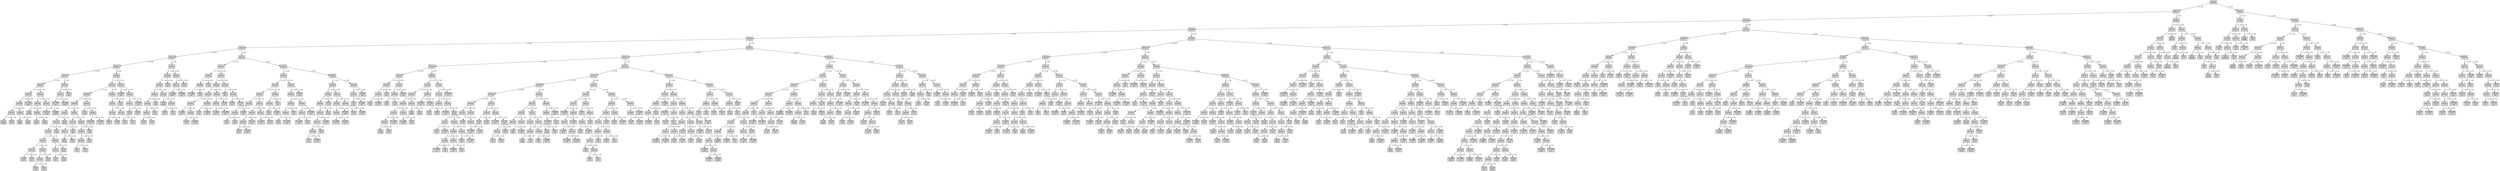 digraph ID3_Tree {
"0" [shape=box, style=filled, label="MA100
", weight=1]
"1" [shape=box, style=filled, label="SH121
", weight=2]
0 -> 1 [ label = "<=1.50"];
"2" [shape=box, style=filled, label="EC101
", weight=3]
1 -> 2 [ label = "<=0.50"];
"3" [shape=box, style=filled, label="GE100
", weight=4]
2 -> 3 [ label = "<=0.50"];
"4" [shape=box, style=filled, label="CS100
", weight=5]
3 -> 4 [ label = "<=1.50"];
"5" [shape=box, style=filled, label="CS110
", weight=6]
4 -> 5 [ label = "<=2.50"];
"6" [shape=box, style=filled, label="PG124
", weight=7]
5 -> 6 [ label = "<=2.50"];
"7" [shape=box, style=filled, label="SH131
", weight=8]
6 -> 7 [ label = "<=3.50"];
"8" [shape=box, style=filled, label="VL101
", weight=9]
7 -> 8 [ label = "<=0.50"];
"9" [shape=box, style=filled, label="PG125
", weight=10]
8 -> 9 [ label = "<=3.50"];
"10" [shape=box, style=filled, label="GE101
", weight=11]
9 -> 10 [ label = "<=2.50"];
"11" [shape=box, style=filled, label="GE102
", weight=12]
10 -> 11 [ label = "<=4.50"];
"12" [shape=box, style=filled, label="PG121
", weight=13]
11 -> 12 [ label = "<=0.50"];
"13" [shape=box, style=filled, label="TI_K
(12/8)
", weight=14]
12 -> 13 [ label = "<=1.50"];
"14" [shape=box, style=filled, label="TE_K
(1)
", weight=14]
12 -> 14 [ label = ">1.50"];
"15" [shape=box, style=filled, label="GE103
", weight=13]
11 -> 15 [ label = ">0.50"];
"16" [shape=box, style=filled, label="TI_K
(7/4)
", weight=14]
15 -> 16 [ label = "<=0.50"];
"17" [shape=box, style=filled, label="TI_K
(4/1)
", weight=14]
15 -> 17 [ label = ">0.50"];
"18" [shape=box, style=filled, label="TE_TBK
(1/1)
", weight=12]
10 -> 18 [ label = ">4.50"];
"19" [shape=box, style=filled, label="GE101
", weight=11]
9 -> 19 [ label = ">2.50"];
"20" [shape=box, style=filled, label="GE102
", weight=12]
19 -> 20 [ label = "<=2.50"];
"21" [shape=box, style=filled, label="TI_K
(12/5)
", weight=13]
20 -> 21 [ label = "<=0.50"];
"22" [shape=box, style=filled, label="GE103
", weight=13]
20 -> 22 [ label = ">0.50"];
"23" [shape=box, style=filled, label="TC_K
(1/3)
", weight=14]
22 -> 23 [ label = "<=0.50"];
"24" [shape=box, style=filled, label="TI_K
(4/3)
", weight=14]
22 -> 24 [ label = ">0.50"];
"25" [shape=box, style=filled, label="GE102
", weight=12]
19 -> 25 [ label = ">2.50"];
"26" [shape=box, style=filled, label="TC_TBK
(1/1)
", weight=13]
25 -> 26 [ label = "<=1.00"];
"27" [shape=box, style=filled, label="TI_TBK
(2/3)
", weight=13]
25 -> 27 [ label = ">1.00"];
"28" [shape=box, style=filled, label="GE103
", weight=10]
8 -> 28 [ label = ">3.50"];
"29" [shape=box, style=filled, label="PG125
", weight=11]
28 -> 29 [ label = "<=0.50"];
"30" [shape=box, style=filled, label="TE_TBK
(1)
", weight=12]
29 -> 30 [ label = "<=2.50"];
"31" [shape=box, style=filled, label="TC_TBK
(1/1)
", weight=12]
29 -> 31 [ label = ">2.50"];
"32" [shape=box, style=filled, label="TI_G
(2)
", weight=11]
28 -> 32 [ label = ">0.50"];
"33" [shape=box, style=filled, label="GE101
", weight=9]
7 -> 33 [ label = ">0.50"];
"34" [shape=box, style=filled, label="PG102
", weight=10]
33 -> 34 [ label = "<=1.50"];
"35" [shape=box, style=filled, label="PE302
", weight=11]
34 -> 35 [ label = "<=1.00"];
"36" [shape=box, style=filled, label="PG100
", weight=12]
35 -> 36 [ label = "<=0.50"];
"37" [shape=box, style=filled, label="PG121
", weight=13]
36 -> 37 [ label = "<=1.50"];
"38" [shape=box, style=filled, label="MA101
", weight=14]
37 -> 38 [ label = "<=3.50"];
"39" [shape=box, style=filled, label="EC102
", weight=15]
38 -> 39 [ label = "<=1.50"];
"40" [shape=box, style=filled, label="VL101
", weight=16]
39 -> 40 [ label = "<=1.50"];
"41" [shape=box, style=filled, label="GE103
", weight=17]
40 -> 41 [ label = "<=1.00"];
"42" [shape=box, style=filled, label="TI_TB
(1)
", weight=18]
41 -> 42 [ label = "<=1.00"];
"43" [shape=box, style=filled, label="TC_K
(1)
", weight=18]
41 -> 43 [ label = ">1.00"];
"44" [shape=box, style=filled, label="PG122
", weight=17]
40 -> 44 [ label = ">1.00"];
"45" [shape=box, style=filled, label="PG125
", weight=18]
44 -> 45 [ label = "<=4.50"];
"46" [shape=box, style=filled, label="TC_K
(1)
", weight=19]
45 -> 46 [ label = "<=1.50"];
"47" [shape=box, style=filled, label="TI_K
(1)
", weight=19]
45 -> 47 [ label = ">1.50"];
"48" [shape=box, style=filled, label="TC_K
(2)
", weight=18]
44 -> 48 [ label = ">4.50"];
"49" [shape=box, style=filled, label="GE103
", weight=16]
39 -> 49 [ label = ">1.50"];
"50" [shape=box, style=filled, label="VL101
", weight=17]
49 -> 50 [ label = "<=1.00"];
"51" [shape=box, style=filled, label="TC_K
(1)
", weight=18]
50 -> 51 [ label = "<=2.50"];
"52" [shape=box, style=filled, label="TC_K
(1/1)
", weight=18]
50 -> 52 [ label = ">2.50"];
"53" [shape=box, style=filled, label="TC_K
(1/1)
", weight=17]
49 -> 53 [ label = ">1.00"];
"54" [shape=box, style=filled, label="TI_K
(3)
", weight=15]
38 -> 54 [ label = ">1.50"];
"55" [shape=box, style=filled, label="TI_K
(2/1)
", weight=14]
37 -> 55 [ label = ">3.50"];
"56" [shape=box, style=filled, label="VL101
", weight=13]
36 -> 56 [ label = ">1.50"];
"57" [shape=box, style=filled, label="EC102
", weight=14]
56 -> 57 [ label = "<=1.50"];
"58" [shape=box, style=filled, label="PG121
", weight=15]
57 -> 58 [ label = "<=1.50"];
"59" [shape=box, style=filled, label="TI_K
(1/1)
", weight=16]
58 -> 59 [ label = "<=2.50"];
"60" [shape=box, style=filled, label="TE_G
(1)
", weight=16]
58 -> 60 [ label = ">2.50"];
"61" [shape=box, style=filled, label="TI_K
(2)
", weight=15]
57 -> 61 [ label = ">1.50"];
"62" [shape=box, style=filled, label="PE303
", weight=14]
56 -> 62 [ label = ">1.50"];
"63" [shape=box, style=filled, label="GE103
", weight=15]
62 -> 63 [ label = "<=0.50"];
"64" [shape=box, style=filled, label="PE304
", weight=16]
63 -> 64 [ label = "<=1.50"];
"65" [shape=box, style=filled, label="TI_G
(1)
", weight=17]
64 -> 65 [ label = "<=2.50"];
"66" [shape=box, style=filled, label="TI_K
(1)
", weight=17]
64 -> 66 [ label = ">2.50"];
"67" [shape=box, style=filled, label="TI_K
(1)
", weight=16]
63 -> 67 [ label = ">1.50"];
"68" [shape=box, style=filled, label="TI_K
(2)
", weight=15]
62 -> 68 [ label = ">0.50"];
"69" [shape=box, style=filled, label="EC102
", weight=12]
35 -> 69 [ label = ">0.50"];
"70" [shape=box, style=filled, label="TC_K
(2)
", weight=13]
69 -> 70 [ label = "<=2.00"];
"71" [shape=box, style=filled, label="PE303
", weight=13]
69 -> 71 [ label = ">2.00"];
"72" [shape=box, style=filled, label="TM_TBK
(1)
", weight=14]
71 -> 72 [ label = "<=1.00"];
"73" [shape=box, style=filled, label="TC_TBK
(1)
", weight=14]
71 -> 73 [ label = ">1.00"];
"74" [shape=box, style=filled, label="PE303
", weight=11]
34 -> 74 [ label = ">1.00"];
"75" [shape=box, style=filled, label="VL101
", weight=12]
74 -> 75 [ label = "<=0.50"];
"76" [shape=box, style=filled, label="EC102
", weight=13]
75 -> 76 [ label = "<=1.50"];
"77" [shape=box, style=filled, label="TM_G
(1)
", weight=14]
76 -> 77 [ label = "<=3.00"];
"78" [shape=box, style=filled, label="TI_TB
(1)
", weight=14]
76 -> 78 [ label = ">3.00"];
"79" [shape=box, style=filled, label="EC102
", weight=13]
75 -> 79 [ label = ">1.50"];
"80" [shape=box, style=filled, label="TE_G
(1)
", weight=14]
79 -> 80 [ label = "<=2.50"];
"81" [shape=box, style=filled, label="TI_G
(1)
", weight=14]
79 -> 81 [ label = ">2.50"];
"82" [shape=box, style=filled, label="TI_K
(2)
", weight=12]
74 -> 82 [ label = ">0.50"];
"83" [shape=box, style=filled, label="GE102
", weight=10]
33 -> 83 [ label = ">1.50"];
"84" [shape=box, style=filled, label="TI_TBK
(4)
", weight=11]
83 -> 84 [ label = "<=2.50"];
"85" [shape=box, style=filled, label="GE103
", weight=11]
83 -> 85 [ label = ">2.50"];
"86" [shape=box, style=filled, label="VL101
", weight=12]
85 -> 86 [ label = "<=3.50"];
"87" [shape=box, style=filled, label="TC_K
(1)
", weight=13]
86 -> 87 [ label = "<=1.50"];
"88" [shape=box, style=filled, label="TI_TB
(1)
", weight=13]
86 -> 88 [ label = ">1.50"];
"89" [shape=box, style=filled, label="TE_TBK
(2)
", weight=12]
85 -> 89 [ label = ">3.50"];
"90" [shape=box, style=filled, label="VL101
", weight=8]
6 -> 90 [ label = ">3.50"];
"91" [shape=box, style=filled, label="PG100
", weight=9]
90 -> 91 [ label = "<=2.50"];
"92" [shape=box, style=filled, label="GE101
", weight=10]
91 -> 92 [ label = "<=1.00"];
"93" [shape=box, style=filled, label="SH131
", weight=11]
92 -> 93 [ label = "<=1.50"];
"94" [shape=box, style=filled, label="GE103
", weight=12]
93 -> 94 [ label = "<=3.00"];
"95" [shape=box, style=filled, label="PG102
", weight=13]
94 -> 95 [ label = "<=1.00"];
"96" [shape=box, style=filled, label="TI_TB
(3)
", weight=14]
95 -> 96 [ label = "<=2.50"];
"97" [shape=box, style=filled, label="TI_K
(1)
", weight=14]
95 -> 97 [ label = ">2.50"];
"98" [shape=box, style=filled, label="TI_K
(1)
", weight=13]
94 -> 98 [ label = ">1.00"];
"99" [shape=box, style=filled, label="TI_K
(2)
", weight=12]
93 -> 99 [ label = ">3.00"];
"100" [shape=box, style=filled, label="GE103
", weight=11]
92 -> 100 [ label = ">1.50"];
"101" [shape=box, style=filled, label="TI_TB
(2/2)
", weight=12]
100 -> 101 [ label = "<=1.00"];
"102" [shape=box, style=filled, label="PG125
", weight=12]
100 -> 102 [ label = ">1.00"];
"103" [shape=box, style=filled, label="TI_TB
(1)
", weight=13]
102 -> 103 [ label = "<=4.00"];
"104" [shape=box, style=filled, label="TI_K
(1)
", weight=13]
102 -> 104 [ label = ">4.00"];
"105" [shape=box, style=filled, label="TE_K
(1)
", weight=10]
91 -> 105 [ label = ">1.00"];
"106" [shape=box, style=filled, label="GE103
", weight=9]
90 -> 106 [ label = ">2.50"];
"107" [shape=box, style=filled, label="SH131
", weight=10]
106 -> 107 [ label = "<=2.00"];
"108" [shape=box, style=filled, label="TE_TBK
(2/1)
", weight=11]
107 -> 108 [ label = "<=1.50"];
"109" [shape=box, style=filled, label="TE_TBK
(1)
", weight=11]
107 -> 109 [ label = ">1.50"];
"110" [shape=box, style=filled, label="TI_TB
(1)
", weight=10]
106 -> 110 [ label = ">2.00"];
"111" [shape=box, style=filled, label="VL101
", weight=7]
5 -> 111 [ label = ">2.50"];
"112" [shape=box, style=filled, label="SH131
", weight=8]
111 -> 112 [ label = "<=1.50"];
"113" [shape=box, style=filled, label="EC102
", weight=9]
112 -> 113 [ label = "<=2.50"];
"114" [shape=box, style=filled, label="PE304
", weight=10]
113 -> 114 [ label = "<=4.50"];
"115" [shape=box, style=filled, label="TE_TBK
(2)
", weight=11]
114 -> 115 [ label = "<=1.00"];
"116" [shape=box, style=filled, label="TI_K
(1)
", weight=11]
114 -> 116 [ label = ">1.00"];
"117" [shape=box, style=filled, label="TI_G
(1)
", weight=10]
113 -> 117 [ label = ">4.50"];
"118" [shape=box, style=filled, label="PG125
", weight=9]
112 -> 118 [ label = ">2.50"];
"119" [shape=box, style=filled, label="PE302
", weight=10]
118 -> 119 [ label = "<=0.50"];
"120" [shape=box, style=filled, label="GE103
", weight=11]
119 -> 120 [ label = "<=2.50"];
"121" [shape=box, style=filled, label="EC102
", weight=12]
120 -> 121 [ label = "<=0.50"];
"122" [shape=box, style=filled, label="TI_TBK
(3)
", weight=13]
121 -> 122 [ label = "<=1.50"];
"123" [shape=box, style=filled, label="PG100
", weight=13]
121 -> 123 [ label = ">1.50"];
"124" [shape=box, style=filled, label="TI_XS
(1)
", weight=14]
123 -> 124 [ label = "<=2.50"];
"125" [shape=box, style=filled, label="TI_TBK
(1)
", weight=14]
123 -> 125 [ label = ">2.50"];
"126" [shape=box, style=filled, label="GE102
", weight=12]
120 -> 126 [ label = ">0.50"];
"127" [shape=box, style=filled, label="TI_G
(1)
", weight=13]
126 -> 127 [ label = "<=1.50"];
"128" [shape=box, style=filled, label="TI_TBK
(2)
", weight=13]
126 -> 128 [ label = ">1.50"];
"129" [shape=box, style=filled, label="PG102
", weight=11]
119 -> 129 [ label = ">2.50"];
"130" [shape=box, style=filled, label="SO101
", weight=12]
129 -> 130 [ label = "<=1.00"];
"131" [shape=box, style=filled, label="TI_TBK
(1)
", weight=13]
130 -> 131 [ label = "<=2.00"];
"132" [shape=box, style=filled, label="TM_TBK
(1)
", weight=13]
130 -> 132 [ label = ">2.00"];
"133" [shape=box, style=filled, label="TI_TB
(1)
", weight=12]
129 -> 133 [ label = ">1.00"];
"134" [shape=box, style=filled, label="PG122
", weight=10]
118 -> 134 [ label = ">0.50"];
"135" [shape=box, style=filled, label="TE_K
(1)
", weight=11]
134 -> 135 [ label = "<=2.50"];
"136" [shape=box, style=filled, label="EC102
", weight=11]
134 -> 136 [ label = ">2.50"];
"137" [shape=box, style=filled, label="TI_TB
(1)
", weight=12]
136 -> 137 [ label = "<=2.50"];
"138" [shape=box, style=filled, label="TC_TB
(1)
", weight=12]
136 -> 138 [ label = ">2.50"];
"139" [shape=box, style=filled, label="PG121
", weight=8]
111 -> 139 [ label = ">1.50"];
"140" [shape=box, style=filled, label="PE303
", weight=9]
139 -> 140 [ label = "<=2.50"];
"141" [shape=box, style=filled, label="PG122
", weight=10]
140 -> 141 [ label = "<=0.50"];
"142" [shape=box, style=filled, label="GE103
", weight=11]
141 -> 142 [ label = "<=4.50"];
"143" [shape=box, style=filled, label="PG102
", weight=12]
142 -> 143 [ label = "<=1.50"];
"144" [shape=box, style=filled, label="GE102
", weight=13]
143 -> 144 [ label = "<=2.50"];
"145" [shape=box, style=filled, label="TI_G
(2)
", weight=14]
144 -> 145 [ label = "<=0.50"];
"146" [shape=box, style=filled, label="TI_K
(1)
", weight=14]
144 -> 146 [ label = ">0.50"];
"147" [shape=box, style=filled, label="TE_TB
(2)
", weight=13]
143 -> 147 [ label = ">2.50"];
"148" [shape=box, style=filled, label="SH131
", weight=12]
142 -> 148 [ label = ">1.50"];
"149" [shape=box, style=filled, label="PG125
", weight=13]
148 -> 149 [ label = "<=3.50"];
"150" [shape=box, style=filled, label="GE102
", weight=14]
149 -> 150 [ label = "<=2.50"];
"151" [shape=box, style=filled, label="TC_K
(1)
", weight=15]
150 -> 151 [ label = "<=2.50"];
"152" [shape=box, style=filled, label="TI_TBK
(1)
", weight=15]
150 -> 152 [ label = ">2.50"];
"153" [shape=box, style=filled, label="TM_TB
(1)
", weight=14]
149 -> 153 [ label = ">2.50"];
"154" [shape=box, style=filled, label="EC102
", weight=13]
148 -> 154 [ label = ">3.50"];
"155" [shape=box, style=filled, label="TC_TBK
(1)
", weight=14]
154 -> 155 [ label = "<=4.00"];
"156" [shape=box, style=filled, label="TE_TB
(1)
", weight=14]
154 -> 156 [ label = ">4.00"];
"157" [shape=box, style=filled, label="GE103
", weight=11]
141 -> 157 [ label = ">4.50"];
"158" [shape=box, style=filled, label="EC102
", weight=12]
157 -> 158 [ label = "<=3.50"];
"159" [shape=box, style=filled, label="TC_K
(1)
", weight=13]
158 -> 159 [ label = "<=1.50"];
"160" [shape=box, style=filled, label="TI_TBK
(5)
", weight=13]
158 -> 160 [ label = ">1.50"];
"161" [shape=box, style=filled, label="TI_G
(1)
", weight=12]
157 -> 161 [ label = ">3.50"];
"162" [shape=box, style=filled, label="SH131
", weight=10]
140 -> 162 [ label = ">0.50"];
"163" [shape=box, style=filled, label="PG125
", weight=11]
162 -> 163 [ label = "<=4.50"];
"164" [shape=box, style=filled, label="PG122
", weight=12]
163 -> 164 [ label = "<=2.00"];
"165" [shape=box, style=filled, label="PE302
", weight=13]
164 -> 165 [ label = "<=2.50"];
"166" [shape=box, style=filled, label="TI_K
(1)
", weight=14]
165 -> 166 [ label = "<=1.50"];
"167" [shape=box, style=filled, label="TC_TBK
(1)
", weight=14]
165 -> 167 [ label = ">1.50"];
"168" [shape=box, style=filled, label="TI_K
(1)
", weight=13]
164 -> 168 [ label = ">2.50"];
"169" [shape=box, style=filled, label="PG102
", weight=12]
163 -> 169 [ label = ">2.00"];
"170" [shape=box, style=filled, label="PG124
", weight=13]
169 -> 170 [ label = "<=2.50"];
"171" [shape=box, style=filled, label="TC_TBK
(1)
", weight=14]
170 -> 171 [ label = "<=1.50"];
"172" [shape=box, style=filled, label="TC_K
(1)
", weight=14]
170 -> 172 [ label = ">1.50"];
"173" [shape=box, style=filled, label="TC_TBK
(1)
", weight=13]
169 -> 173 [ label = ">2.50"];
"174" [shape=box, style=filled, label="TE_TB
(1)
", weight=11]
162 -> 174 [ label = ">4.50"];
"175" [shape=box, style=filled, label="PG100
", weight=9]
139 -> 175 [ label = ">2.50"];
"176" [shape=box, style=filled, label="GE103
", weight=10]
175 -> 176 [ label = "<=1.50"];
"177" [shape=box, style=filled, label="EC102
", weight=11]
176 -> 177 [ label = "<=2.50"];
"178" [shape=box, style=filled, label="PE303
", weight=12]
177 -> 178 [ label = "<=4.50"];
"179" [shape=box, style=filled, label="PG102
", weight=13]
178 -> 179 [ label = "<=1.50"];
"180" [shape=box, style=filled, label="SH131
", weight=14]
179 -> 180 [ label = "<=4.00"];
"181" [shape=box, style=filled, label="GE102
", weight=15]
180 -> 181 [ label = "<=2.50"];
"182" [shape=box, style=filled, label="TI_K
(1)
", weight=16]
181 -> 182 [ label = "<=1.00"];
"183" [shape=box, style=filled, label="TI_TBK
(1)
", weight=16]
181 -> 183 [ label = ">1.00"];
"184" [shape=box, style=filled, label="TI_K
(3)
", weight=15]
180 -> 184 [ label = ">2.50"];
"185" [shape=box, style=filled, label="TI_TBK
(1)
", weight=14]
179 -> 185 [ label = ">4.00"];
"186" [shape=box, style=filled, label="TC_K
(1/1)
", weight=13]
178 -> 186 [ label = ">1.50"];
"187" [shape=box, style=filled, label="TI_TB
(1)
", weight=12]
177 -> 187 [ label = ">4.50"];
"188" [shape=box, style=filled, label="SH131
", weight=11]
176 -> 188 [ label = ">2.50"];
"189" [shape=box, style=filled, label="EC102
", weight=12]
188 -> 189 [ label = "<=3.50"];
"190" [shape=box, style=filled, label="PG102
", weight=13]
189 -> 190 [ label = "<=2.50"];
"191" [shape=box, style=filled, label="TC_TBK
(1)
", weight=14]
190 -> 191 [ label = "<=2.00"];
"192" [shape=box, style=filled, label="TI_TBK
(1)
", weight=14]
190 -> 192 [ label = ">2.00"];
"193" [shape=box, style=filled, label="TI_TBK
(3)
", weight=13]
189 -> 193 [ label = ">2.50"];
"194" [shape=box, style=filled, label="GE102
", weight=12]
188 -> 194 [ label = ">3.50"];
"195" [shape=box, style=filled, label="TI_TB
(2)
", weight=13]
194 -> 195 [ label = "<=4.00"];
"196" [shape=box, style=filled, label="TI_TBK
(1)
", weight=13]
194 -> 196 [ label = ">4.00"];
"197" [shape=box, style=filled, label="EC102
", weight=10]
175 -> 197 [ label = ">1.50"];
"198" [shape=box, style=filled, label="SH131
", weight=11]
197 -> 198 [ label = "<=2.00"];
"199" [shape=box, style=filled, label="TI_G
(1)
", weight=12]
198 -> 199 [ label = "<=3.00"];
"200" [shape=box, style=filled, label="TI_TBK
(1)
", weight=12]
198 -> 200 [ label = ">3.00"];
"201" [shape=box, style=filled, label="TI_TBK
(5)
", weight=11]
197 -> 201 [ label = ">2.00"];
"202" [shape=box, style=filled, label="GE101
", weight=6]
4 -> 202 [ label = ">2.50"];
"203" [shape=box, style=filled, label="SH131
", weight=7]
202 -> 203 [ label = "<=1.50"];
"204" [shape=box, style=filled, label="PG125
", weight=8]
203 -> 204 [ label = "<=1.50"];
"205" [shape=box, style=filled, label="VL101
", weight=9]
204 -> 205 [ label = "<=0.50"];
"206" [shape=box, style=filled, label="PG102
", weight=10]
205 -> 206 [ label = "<=2.50"];
"207" [shape=box, style=filled, label="CS110
", weight=11]
206 -> 207 [ label = "<=0.50"];
"208" [shape=box, style=filled, label="TE_G
(1)
", weight=12]
207 -> 208 [ label = "<=2.50"];
"209" [shape=box, style=filled, label="TI_TBK
(1)
", weight=12]
207 -> 209 [ label = ">2.50"];
"210" [shape=box, style=filled, label="TC_G
(2)
", weight=11]
206 -> 210 [ label = ">0.50"];
"211" [shape=box, style=filled, label="CS110
", weight=10]
205 -> 211 [ label = ">2.50"];
"212" [shape=box, style=filled, label="PE302
", weight=11]
211 -> 212 [ label = "<=2.50"];
"213" [shape=box, style=filled, label="TI_K
(1)
", weight=12]
212 -> 213 [ label = "<=1.50"];
"214" [shape=box, style=filled, label="TC_K
(1)
", weight=12]
212 -> 214 [ label = ">1.50"];
"215" [shape=box, style=filled, label="TC_XS
(1)
", weight=11]
211 -> 215 [ label = ">2.50"];
"216" [shape=box, style=filled, label="GE102
", weight=9]
204 -> 216 [ label = ">0.50"];
"217" [shape=box, style=filled, label="VL101
", weight=10]
216 -> 217 [ label = "<=1.50"];
"218" [shape=box, style=filled, label="GE103
", weight=11]
217 -> 218 [ label = "<=4.50"];
"219" [shape=box, style=filled, label="PG124
", weight=12]
218 -> 219 [ label = "<=0.50"];
"220" [shape=box, style=filled, label="CS110
", weight=13]
219 -> 220 [ label = "<=2.50"];
"221" [shape=box, style=filled, label="PG122
", weight=14]
220 -> 221 [ label = "<=3.00"];
"222" [shape=box, style=filled, label="TC_K
(1/2)
", weight=15]
221 -> 222 [ label = "<=2.50"];
"223" [shape=box, style=filled, label="TI_K
(1)
", weight=15]
221 -> 223 [ label = ">2.50"];
"224" [shape=box, style=filled, label="TC_TBK
(1)
", weight=14]
220 -> 224 [ label = ">3.00"];
"225" [shape=box, style=filled, label="CS110
", weight=13]
219 -> 225 [ label = ">2.50"];
"226" [shape=box, style=filled, label="TC_TBK
(1/2)
", weight=14]
225 -> 226 [ label = "<=2.00"];
"227" [shape=box, style=filled, label="TC_K
(1)
", weight=14]
225 -> 227 [ label = ">2.00"];
"228" [shape=box, style=filled, label="PG124
", weight=12]
218 -> 228 [ label = ">0.50"];
"229" [shape=box, style=filled, label="TI_K
(2/2)
", weight=13]
228 -> 229 [ label = "<=3.50"];
"230" [shape=box, style=filled, label="TI_K
(3/1)
", weight=13]
228 -> 230 [ label = ">3.50"];
"231" [shape=box, style=filled, label="GE103
", weight=11]
217 -> 231 [ label = ">4.50"];
"232" [shape=box, style=filled, label="TE_TBK
(1)
", weight=12]
231 -> 232 [ label = "<=1.00"];
"233" [shape=box, style=filled, label="TI_TBK
(1)
", weight=12]
231 -> 233 [ label = ">1.00"];
"234" [shape=box, style=filled, label="VL101
", weight=10]
216 -> 234 [ label = ">1.50"];
"235" [shape=box, style=filled, label="PG124
", weight=11]
234 -> 235 [ label = "<=2.50"];
"236" [shape=box, style=filled, label="GE103
", weight=12]
235 -> 236 [ label = "<=2.50"];
"237" [shape=box, style=filled, label="TC_K
(1)
", weight=13]
236 -> 237 [ label = "<=1.50"];
"238" [shape=box, style=filled, label="TM_K
(1)
", weight=13]
236 -> 238 [ label = ">1.50"];
"239" [shape=box, style=filled, label="GE103
", weight=12]
235 -> 239 [ label = ">2.50"];
"240" [shape=box, style=filled, label="TC_TBK
(1)
", weight=13]
239 -> 240 [ label = "<=1.50"];
"241" [shape=box, style=filled, label="TC_K
(1/1)
", weight=13]
239 -> 241 [ label = ">1.50"];
"242" [shape=box, style=filled, label="TM_TBK
(1)
", weight=11]
234 -> 242 [ label = ">2.50"];
"243" [shape=box, style=filled, label="PG123
", weight=8]
203 -> 243 [ label = ">1.50"];
"244" [shape=box, style=filled, label="EC102
", weight=9]
243 -> 244 [ label = "<=4.50"];
"245" [shape=box, style=filled, label="PG100
", weight=10]
244 -> 245 [ label = "<=3.50"];
"246" [shape=box, style=filled, label="PG122
", weight=11]
245 -> 246 [ label = "<=0.50"];
"247" [shape=box, style=filled, label="PG102
", weight=12]
246 -> 247 [ label = "<=3.50"];
"248" [shape=box, style=filled, label="CS110
", weight=13]
247 -> 248 [ label = "<=2.50"];
"249" [shape=box, style=filled, label="VL101
", weight=14]
248 -> 249 [ label = "<=0.50"];
"250" [shape=box, style=filled, label="TE_G
(1)
", weight=15]
249 -> 250 [ label = "<=1.50"];
"251" [shape=box, style=filled, label="TI_TBK
(1)
", weight=15]
249 -> 251 [ label = ">1.50"];
"252" [shape=box, style=filled, label="GE103
", weight=14]
248 -> 252 [ label = ">0.50"];
"253" [shape=box, style=filled, label="VL101
", weight=15]
252 -> 253 [ label = "<=1.00"];
"254" [shape=box, style=filled, label="PG125
", weight=16]
253 -> 254 [ label = "<=1.50"];
"255" [shape=box, style=filled, label="TC_TBK
(1)
", weight=17]
254 -> 255 [ label = "<=2.50"];
"256" [shape=box, style=filled, label="TI_K
(1)
", weight=17]
254 -> 256 [ label = ">2.50"];
"257" [shape=box, style=filled, label="PE303
", weight=16]
253 -> 257 [ label = ">1.50"];
"258" [shape=box, style=filled, label="TI_TBK
(1)
", weight=17]
257 -> 258 [ label = "<=0.50"];
"259" [shape=box, style=filled, label="TI_K
(1)
", weight=17]
257 -> 259 [ label = ">0.50"];
"260" [shape=box, style=filled, label="VL101
", weight=15]
252 -> 260 [ label = ">1.00"];
"261" [shape=box, style=filled, label="TM_K
(1)
", weight=16]
260 -> 261 [ label = "<=1.50"];
"262" [shape=box, style=filled, label="TC_TBK
(1)
", weight=16]
260 -> 262 [ label = ">1.50"];
"263" [shape=box, style=filled, label="CS110
", weight=13]
247 -> 263 [ label = ">2.50"];
"264" [shape=box, style=filled, label="TI_TB
(1)
", weight=14]
263 -> 264 [ label = "<=2.00"];
"265" [shape=box, style=filled, label="PE303
", weight=14]
263 -> 265 [ label = ">2.00"];
"266" [shape=box, style=filled, label="TC_TBK
(1)
", weight=15]
265 -> 266 [ label = "<=3.00"];
"267" [shape=box, style=filled, label="TC_TB
(1)
", weight=15]
265 -> 267 [ label = ">3.00"];
"268" [shape=box, style=filled, label="CS110
", weight=12]
246 -> 268 [ label = ">3.50"];
"269" [shape=box, style=filled, label="PG125
", weight=13]
268 -> 269 [ label = "<=4.50"];
"270" [shape=box, style=filled, label="TC_K
(1)
", weight=14]
269 -> 270 [ label = "<=3.00"];
"271" [shape=box, style=filled, label="TI_TB
(1)
", weight=14]
269 -> 271 [ label = ">3.00"];
"272" [shape=box, style=filled, label="PG125
", weight=13]
268 -> 272 [ label = ">4.50"];
"273" [shape=box, style=filled, label="TC_TBK
(1)
", weight=14]
272 -> 273 [ label = "<=3.50"];
"274" [shape=box, style=filled, label="TE_TB
(1)
", weight=14]
272 -> 274 [ label = ">3.50"];
"275" [shape=box, style=filled, label="PE302
", weight=11]
245 -> 275 [ label = ">0.50"];
"276" [shape=box, style=filled, label="PG121
", weight=12]
275 -> 276 [ label = "<=1.50"];
"277" [shape=box, style=filled, label="CS110
", weight=13]
276 -> 277 [ label = "<=2.50"];
"278" [shape=box, style=filled, label="GE103
", weight=14]
277 -> 278 [ label = "<=1.50"];
"279" [shape=box, style=filled, label="VL101
", weight=15]
278 -> 279 [ label = "<=1.00"];
"280" [shape=box, style=filled, label="TC_G
(1)
", weight=16]
279 -> 280 [ label = "<=2.50"];
"281" [shape=box, style=filled, label="TM_K
(1)
", weight=16]
279 -> 281 [ label = ">2.50"];
"282" [shape=box, style=filled, label="TM_K
(1)
", weight=15]
278 -> 282 [ label = ">1.00"];
"283" [shape=box, style=filled, label="PG125
", weight=14]
277 -> 283 [ label = ">1.50"];
"284" [shape=box, style=filled, label="TI_K
(2)
", weight=15]
283 -> 284 [ label = "<=2.00"];
"285" [shape=box, style=filled, label="TI_TBK
(1)
", weight=15]
283 -> 285 [ label = ">2.00"];
"286" [shape=box, style=filled, label="VL101
", weight=13]
276 -> 286 [ label = ">2.50"];
"287" [shape=box, style=filled, label="CS110
", weight=14]
286 -> 287 [ label = "<=2.50"];
"288" [shape=box, style=filled, label="GE103
", weight=15]
287 -> 288 [ label = "<=3.50"];
"289" [shape=box, style=filled, label="TI_G
(1/2)
", weight=16]
288 -> 289 [ label = "<=1.00"];
"290" [shape=box, style=filled, label="TI_K
(1)
", weight=16]
288 -> 290 [ label = ">1.00"];
"291" [shape=box, style=filled, label="PE304
", weight=15]
287 -> 291 [ label = ">3.50"];
"292" [shape=box, style=filled, label="TI_K
(3)
", weight=16]
291 -> 292 [ label = "<=1.00"];
"293" [shape=box, style=filled, label="TI_TBK
(1)
", weight=16]
291 -> 293 [ label = ">1.00"];
"294" [shape=box, style=filled, label="CS110
", weight=14]
286 -> 294 [ label = ">2.50"];
"295" [shape=box, style=filled, label="TI_K
(2/1)
", weight=15]
294 -> 295 [ label = "<=2.00"];
"296" [shape=box, style=filled, label="TI_K
(1)
", weight=15]
294 -> 296 [ label = ">2.00"];
"297" [shape=box, style=filled, label="PE303
", weight=12]
275 -> 297 [ label = ">1.50"];
"298" [shape=box, style=filled, label="PE304
", weight=13]
297 -> 298 [ label = "<=2.00"];
"299" [shape=box, style=filled, label="TC_TBK
(1)
", weight=14]
298 -> 299 [ label = "<=1.00"];
"300" [shape=box, style=filled, label="TC_K
(1)
", weight=14]
298 -> 300 [ label = ">1.00"];
"301" [shape=box, style=filled, label="TI_TBK
(2)
", weight=13]
297 -> 301 [ label = ">2.00"];
"302" [shape=box, style=filled, label="CS110
", weight=10]
244 -> 302 [ label = ">3.50"];
"303" [shape=box, style=filled, label="PG100
", weight=11]
302 -> 303 [ label = "<=3.50"];
"304" [shape=box, style=filled, label="VL101
", weight=12]
303 -> 304 [ label = "<=1.50"];
"305" [shape=box, style=filled, label="TE_TBK
(1)
", weight=13]
304 -> 305 [ label = "<=1.50"];
"306" [shape=box, style=filled, label="GE102
", weight=13]
304 -> 306 [ label = ">1.50"];
"307" [shape=box, style=filled, label="PG121
", weight=14]
306 -> 307 [ label = "<=1.50"];
"308" [shape=box, style=filled, label="TI_TBK
(2)
", weight=15]
307 -> 308 [ label = "<=2.50"];
"309" [shape=box, style=filled, label="PG102
", weight=15]
307 -> 309 [ label = ">2.50"];
"310" [shape=box, style=filled, label="TC_TBK
(4)
", weight=16]
309 -> 310 [ label = "<=0.50"];
"311" [shape=box, style=filled, label="TC_TBK
(1/1)
", weight=16]
309 -> 311 [ label = ">0.50"];
"312" [shape=box, style=filled, label="TI_TBK
(2)
", weight=14]
306 -> 312 [ label = ">1.50"];
"313" [shape=box, style=filled, label="VL101
", weight=12]
303 -> 313 [ label = ">1.50"];
"314" [shape=box, style=filled, label="TI_TB
(1)
", weight=13]
313 -> 314 [ label = "<=1.50"];
"315" [shape=box, style=filled, label="PE303
", weight=13]
313 -> 315 [ label = ">1.50"];
"316" [shape=box, style=filled, label="PE302
", weight=14]
315 -> 316 [ label = "<=1.50"];
"317" [shape=box, style=filled, label="TI_K
(1)
", weight=15]
316 -> 317 [ label = "<=1.50"];
"318" [shape=box, style=filled, label="TI_TBK
(1)
", weight=15]
316 -> 318 [ label = ">1.50"];
"319" [shape=box, style=filled, label="TI_K
(1)
", weight=14]
315 -> 319 [ label = ">1.50"];
"320" [shape=box, style=filled, label="PG100
", weight=11]
302 -> 320 [ label = ">3.50"];
"321" [shape=box, style=filled, label="GE103
", weight=12]
320 -> 321 [ label = "<=0.50"];
"322" [shape=box, style=filled, label="GE102
", weight=13]
321 -> 322 [ label = "<=1.00"];
"323" [shape=box, style=filled, label="PG125
", weight=14]
322 -> 323 [ label = "<=1.00"];
"324" [shape=box, style=filled, label="PG121
", weight=15]
323 -> 324 [ label = "<=3.50"];
"325" [shape=box, style=filled, label="PG122
", weight=16]
324 -> 325 [ label = "<=3.50"];
"326" [shape=box, style=filled, label="TI_K
(2)
", weight=17]
325 -> 326 [ label = "<=4.00"];
"327" [shape=box, style=filled, label="PG124
", weight=17]
325 -> 327 [ label = ">4.00"];
"328" [shape=box, style=filled, label="TI_K
(1)
", weight=18]
327 -> 328 [ label = "<=1.50"];
"329" [shape=box, style=filled, label="TI_G
(1)
", weight=18]
327 -> 329 [ label = ">1.50"];
"330" [shape=box, style=filled, label="TI_G
(1)
", weight=16]
324 -> 330 [ label = ">3.50"];
"331" [shape=box, style=filled, label="PG102
", weight=15]
323 -> 331 [ label = ">3.50"];
"332" [shape=box, style=filled, label="TI_TB
(1)
", weight=16]
331 -> 332 [ label = "<=3.50"];
"333" [shape=box, style=filled, label="TI_G
(1)
", weight=16]
331 -> 333 [ label = ">3.50"];
"334" [shape=box, style=filled, label="TI_TB
(1)
", weight=14]
322 -> 334 [ label = ">1.00"];
"335" [shape=box, style=filled, label="VL101
", weight=13]
321 -> 335 [ label = ">1.00"];
"336" [shape=box, style=filled, label="TI_TB
(4)
", weight=14]
335 -> 336 [ label = "<=3.50"];
"337" [shape=box, style=filled, label="TI_TBK
(1)
", weight=14]
335 -> 337 [ label = ">3.50"];
"338" [shape=box, style=filled, label="PE303
", weight=12]
320 -> 338 [ label = ">0.50"];
"339" [shape=box, style=filled, label="PE304
", weight=13]
338 -> 339 [ label = "<=0.50"];
"340" [shape=box, style=filled, label="TI_TB
(1)
", weight=14]
339 -> 340 [ label = "<=0.50"];
"341" [shape=box, style=filled, label="TI_TBK
(2)
", weight=14]
339 -> 341 [ label = ">0.50"];
"342" [shape=box, style=filled, label="TI_TBK
(2)
", weight=13]
338 -> 342 [ label = ">0.50"];
"343" [shape=box, style=filled, label="PG124
", weight=9]
243 -> 343 [ label = ">4.50"];
"344" [shape=box, style=filled, label="PG122
", weight=10]
343 -> 344 [ label = "<=4.00"];
"345" [shape=box, style=filled, label="CS110
", weight=11]
344 -> 345 [ label = "<=4.50"];
"346" [shape=box, style=filled, label="PG125
", weight=12]
345 -> 346 [ label = "<=3.50"];
"347" [shape=box, style=filled, label="VL101
", weight=13]
346 -> 347 [ label = "<=2.50"];
"348" [shape=box, style=filled, label="TI_TBK
(1)
", weight=14]
347 -> 348 [ label = "<=1.50"];
"349" [shape=box, style=filled, label="TC_K
(1)
", weight=14]
347 -> 349 [ label = ">1.50"];
"350" [shape=box, style=filled, label="TC_G
(1)
", weight=13]
346 -> 350 [ label = ">2.50"];
"351" [shape=box, style=filled, label="TI_TBK
(3)
", weight=12]
345 -> 351 [ label = ">3.50"];
"352" [shape=box, style=filled, label="PG125
", weight=11]
344 -> 352 [ label = ">4.50"];
"353" [shape=box, style=filled, label="CS110
", weight=12]
352 -> 353 [ label = "<=1.50"];
"354" [shape=box, style=filled, label="TM_TBK
(1)
", weight=13]
353 -> 354 [ label = "<=2.50"];
"355" [shape=box, style=filled, label="VL101
", weight=13]
353 -> 355 [ label = ">2.50"];
"356" [shape=box, style=filled, label="TC_TB
(1)
", weight=14]
355 -> 356 [ label = "<=2.00"];
"357" [shape=box, style=filled, label="TI_G
(1)
", weight=14]
355 -> 357 [ label = ">2.00"];
"358" [shape=box, style=filled, label="PE303
", weight=12]
352 -> 358 [ label = ">1.50"];
"359" [shape=box, style=filled, label="VL101
", weight=13]
358 -> 359 [ label = "<=0.50"];
"360" [shape=box, style=filled, label="MA101
", weight=14]
359 -> 360 [ label = "<=3.50"];
"361" [shape=box, style=filled, label="CS110
", weight=15]
360 -> 361 [ label = "<=4.00"];
"362" [shape=box, style=filled, label="TC_TBK
(1/1)
", weight=16]
361 -> 362 [ label = "<=1.50"];
"363" [shape=box, style=filled, label="TC_TBK
(2)
", weight=16]
361 -> 363 [ label = ">1.50"];
"364" [shape=box, style=filled, label="CS110
", weight=15]
360 -> 364 [ label = ">4.00"];
"365" [shape=box, style=filled, label="TI_TB
(1)
", weight=16]
364 -> 365 [ label = "<=2.50"];
"366" [shape=box, style=filled, label="TC_TB
(1)
", weight=16]
364 -> 366 [ label = ">2.50"];
"367" [shape=box, style=filled, label="CS110
", weight=14]
359 -> 367 [ label = ">3.50"];
"368" [shape=box, style=filled, label="TC_TB
(1)
", weight=15]
367 -> 368 [ label = "<=2.50"];
"369" [shape=box, style=filled, label="EC102
", weight=15]
367 -> 369 [ label = ">2.50"];
"370" [shape=box, style=filled, label="TI_TB
(1)
", weight=16]
369 -> 370 [ label = "<=2.50"];
"371" [shape=box, style=filled, label="TI_TB
(1/1)
", weight=16]
369 -> 371 [ label = ">2.50"];
"372" [shape=box, style=filled, label="PE302
", weight=13]
358 -> 372 [ label = ">0.50"];
"373" [shape=box, style=filled, label="EC102
", weight=14]
372 -> 373 [ label = "<=2.50"];
"374" [shape=box, style=filled, label="TI_TBK
(2)
", weight=15]
373 -> 374 [ label = "<=3.50"];
"375" [shape=box, style=filled, label="TC_TB
(1)
", weight=15]
373 -> 375 [ label = ">3.50"];
"376" [shape=box, style=filled, label="TC_TB
(2)
", weight=14]
372 -> 376 [ label = ">2.50"];
"377" [shape=box, style=filled, label="VL101
", weight=10]
343 -> 377 [ label = ">4.00"];
"378" [shape=box, style=filled, label="CS110
", weight=11]
377 -> 378 [ label = "<=4.50"];
"379" [shape=box, style=filled, label="PE302
", weight=12]
378 -> 379 [ label = "<=2.50"];
"380" [shape=box, style=filled, label="TC_G
(1)
", weight=13]
379 -> 380 [ label = "<=2.50"];
"381" [shape=box, style=filled, label="TI_K
(1)
", weight=13]
379 -> 381 [ label = ">2.50"];
"382" [shape=box, style=filled, label="PE303
", weight=12]
378 -> 382 [ label = ">2.50"];
"383" [shape=box, style=filled, label="TI_TB
(1)
", weight=13]
382 -> 383 [ label = "<=2.50"];
"384" [shape=box, style=filled, label="TC_TB
(1)
", weight=13]
382 -> 384 [ label = ">2.50"];
"385" [shape=box, style=filled, label="CS110
", weight=11]
377 -> 385 [ label = ">4.50"];
"386" [shape=box, style=filled, label="GE103
", weight=12]
385 -> 386 [ label = "<=2.50"];
"387" [shape=box, style=filled, label="TC_G
(1/6)
", weight=13]
386 -> 387 [ label = "<=0.50"];
"388" [shape=box, style=filled, label="TI_G
(1)
", weight=13]
386 -> 388 [ label = ">0.50"];
"389" [shape=box, style=filled, label="TI_XS
(1)
", weight=12]
385 -> 389 [ label = ">2.50"];
"390" [shape=box, style=filled, label="MA101
", weight=7]
202 -> 390 [ label = ">1.50"];
"391" [shape=box, style=filled, label="GE102
", weight=8]
390 -> 391 [ label = "<=4.50"];
"392" [shape=box, style=filled, label="VL101
", weight=9]
391 -> 392 [ label = "<=3.50"];
"393" [shape=box, style=filled, label="PG125
", weight=10]
392 -> 393 [ label = "<=3.50"];
"394" [shape=box, style=filled, label="EC102
", weight=11]
393 -> 394 [ label = "<=2.50"];
"395" [shape=box, style=filled, label="PG100
", weight=12]
394 -> 395 [ label = "<=4.50"];
"396" [shape=box, style=filled, label="GE103
", weight=13]
395 -> 396 [ label = "<=1.00"];
"397" [shape=box, style=filled, label="CS110
", weight=14]
396 -> 397 [ label = "<=3.50"];
"398" [shape=box, style=filled, label="PG124
", weight=15]
397 -> 398 [ label = "<=4.50"];
"399" [shape=box, style=filled, label="SH131
", weight=16]
398 -> 399 [ label = "<=1.50"];
"400" [shape=box, style=filled, label="TC_TBK
(3/3)
", weight=17]
399 -> 400 [ label = "<=1.50"];
"401" [shape=box, style=filled, label="PG121
", weight=17]
399 -> 401 [ label = ">1.50"];
"402" [shape=box, style=filled, label="TI_TBK
(1)
", weight=18]
401 -> 402 [ label = "<=2.50"];
"403" [shape=box, style=filled, label="TI_TBK
(2/1)
", weight=18]
401 -> 403 [ label = ">2.50"];
"404" [shape=box, style=filled, label="TI_TBK
(8/7)
", weight=16]
398 -> 404 [ label = ">1.50"];
"405" [shape=box, style=filled, label="SH131
", weight=15]
397 -> 405 [ label = ">4.50"];
"406" [shape=box, style=filled, label="TI_TBK
(3)
", weight=16]
405 -> 406 [ label = "<=3.50"];
"407" [shape=box, style=filled, label="TI_K
(1)
", weight=16]
405 -> 407 [ label = ">3.50"];
"408" [shape=box, style=filled, label="CS110
", weight=14]
396 -> 408 [ label = ">3.50"];
"409" [shape=box, style=filled, label="SH131
", weight=15]
408 -> 409 [ label = "<=2.50"];
"410" [shape=box, style=filled, label="TC_TBK
(1)
", weight=16]
409 -> 410 [ label = "<=1.50"];
"411" [shape=box, style=filled, label="TE_TBK
(1)
", weight=16]
409 -> 411 [ label = ">1.50"];
"412" [shape=box, style=filled, label="TI_TB
(1)
", weight=15]
408 -> 412 [ label = ">2.50"];
"413" [shape=box, style=filled, label="TI_G
(1)
", weight=13]
395 -> 413 [ label = ">1.00"];
"414" [shape=box, style=filled, label="GE103
", weight=12]
394 -> 414 [ label = ">4.50"];
"415" [shape=box, style=filled, label="CS110
", weight=13]
414 -> 415 [ label = "<=2.50"];
"416" [shape=box, style=filled, label="TC_TBK
(1)
", weight=14]
415 -> 416 [ label = "<=3.50"];
"417" [shape=box, style=filled, label="TE_TBK
(1)
", weight=14]
415 -> 417 [ label = ">3.50"];
"418" [shape=box, style=filled, label="SH131
", weight=13]
414 -> 418 [ label = ">2.50"];
"419" [shape=box, style=filled, label="PG122
", weight=14]
418 -> 419 [ label = "<=3.50"];
"420" [shape=box, style=filled, label="TI_TB
(1)
", weight=15]
419 -> 420 [ label = "<=2.50"];
"421" [shape=box, style=filled, label="TE_TB
(1)
", weight=15]
419 -> 421 [ label = ">2.50"];
"422" [shape=box, style=filled, label="TC_TB
(1)
", weight=14]
418 -> 422 [ label = ">3.50"];
"423" [shape=box, style=filled, label="PG124
", weight=11]
393 -> 423 [ label = ">2.50"];
"424" [shape=box, style=filled, label="GE103
", weight=12]
423 -> 424 [ label = "<=3.50"];
"425" [shape=box, style=filled, label="TE_TBK
(7/23)
", weight=13]
424 -> 425 [ label = "<=1.50"];
"426" [shape=box, style=filled, label="TE_TBK
(1)
", weight=13]
424 -> 426 [ label = ">1.50"];
"427" [shape=box, style=filled, label="PG122
", weight=12]
423 -> 427 [ label = ">3.50"];
"428" [shape=box, style=filled, label="CS110
", weight=13]
427 -> 428 [ label = "<=3.50"];
"429" [shape=box, style=filled, label="TE_TB
(3/6)
", weight=14]
428 -> 429 [ label = "<=2.50"];
"430" [shape=box, style=filled, label="TI_TB
(1)
", weight=14]
428 -> 430 [ label = ">2.50"];
"431" [shape=box, style=filled, label="TC_G
(1)
", weight=13]
427 -> 431 [ label = ">3.50"];
"432" [shape=box, style=filled, label="PG125
", weight=10]
392 -> 432 [ label = ">3.50"];
"433" [shape=box, style=filled, label="CS110
", weight=11]
432 -> 433 [ label = "<=2.50"];
"434" [shape=box, style=filled, label="PG124
", weight=12]
433 -> 434 [ label = "<=2.00"];
"435" [shape=box, style=filled, label="TC_K
(1/4)
", weight=13]
434 -> 435 [ label = "<=1.50"];
"436" [shape=box, style=filled, label="TE_TB
(2)
", weight=13]
434 -> 436 [ label = ">1.50"];
"437" [shape=box, style=filled, label="TC_TB
(1)
", weight=12]
433 -> 437 [ label = ">2.00"];
"438" [shape=box, style=filled, label="PG124
", weight=11]
432 -> 438 [ label = ">2.50"];
"439" [shape=box, style=filled, label="GE103
", weight=12]
438 -> 439 [ label = "<=3.50"];
"440" [shape=box, style=filled, label="SH131
", weight=13]
439 -> 440 [ label = "<=2.50"];
"441" [shape=box, style=filled, label="TI_TB
(4/4)
", weight=14]
440 -> 441 [ label = "<=2.50"];
"442" [shape=box, style=filled, label="TI_TB
(1)
", weight=14]
440 -> 442 [ label = ">2.50"];
"443" [shape=box, style=filled, label="TI_TB
(1)
", weight=13]
439 -> 443 [ label = ">2.50"];
"444" [shape=box, style=filled, label="TC_TBK
(1)
", weight=12]
438 -> 444 [ label = ">3.50"];
"445" [shape=box, style=filled, label="VL101
", weight=9]
391 -> 445 [ label = ">3.50"];
"446" [shape=box, style=filled, label="CS110
", weight=10]
445 -> 446 [ label = "<=1.50"];
"447" [shape=box, style=filled, label="TC_K
(1)
", weight=11]
446 -> 447 [ label = "<=1.00"];
"448" [shape=box, style=filled, label="TI_TBK
(1)
", weight=11]
446 -> 448 [ label = ">1.00"];
"449" [shape=box, style=filled, label="EC102
", weight=10]
445 -> 449 [ label = ">1.50"];
"450" [shape=box, style=filled, label="GE103
", weight=11]
449 -> 450 [ label = "<=2.50"];
"451" [shape=box, style=filled, label="PG125
", weight=12]
450 -> 451 [ label = "<=1.50"];
"452" [shape=box, style=filled, label="CS110
", weight=13]
451 -> 452 [ label = "<=2.00"];
"453" [shape=box, style=filled, label="TI_TB
(1)
", weight=14]
452 -> 453 [ label = "<=2.00"];
"454" [shape=box, style=filled, label="TC_TB
(1)
", weight=14]
452 -> 454 [ label = ">2.00"];
"455" [shape=box, style=filled, label="TC_TB
(2)
", weight=13]
451 -> 455 [ label = ">2.00"];
"456" [shape=box, style=filled, label="TI_TB
(2)
", weight=12]
450 -> 456 [ label = ">1.50"];
"457" [shape=box, style=filled, label="SH131
", weight=11]
449 -> 457 [ label = ">2.50"];
"458" [shape=box, style=filled, label="TC_TBK
(1)
", weight=12]
457 -> 458 [ label = "<=1.50"];
"459" [shape=box, style=filled, label="PG102
", weight=12]
457 -> 459 [ label = ">1.50"];
"460" [shape=box, style=filled, label="GE103
", weight=13]
459 -> 460 [ label = "<=2.50"];
"461" [shape=box, style=filled, label="TC_TB
(2)
", weight=14]
460 -> 461 [ label = "<=3.50"];
"462" [shape=box, style=filled, label="PG121
", weight=14]
460 -> 462 [ label = ">3.50"];
"463" [shape=box, style=filled, label="TC_TB
(2)
", weight=15]
462 -> 463 [ label = "<=2.50"];
"464" [shape=box, style=filled, label="TI_XS
(1)
", weight=15]
462 -> 464 [ label = ">2.50"];
"465" [shape=box, style=filled, label="TM_TB
(1)
", weight=13]
459 -> 465 [ label = ">2.50"];
"466" [shape=box, style=filled, label="VL101
", weight=8]
390 -> 466 [ label = ">4.50"];
"467" [shape=box, style=filled, label="GE103
", weight=9]
466 -> 467 [ label = "<=4.50"];
"468" [shape=box, style=filled, label="GE102
", weight=10]
467 -> 468 [ label = "<=2.50"];
"469" [shape=box, style=filled, label="CS110
", weight=11]
468 -> 469 [ label = "<=1.00"];
"470" [shape=box, style=filled, label="TC_TB
(2)
", weight=12]
469 -> 470 [ label = "<=2.50"];
"471" [shape=box, style=filled, label="PG125
", weight=12]
469 -> 471 [ label = ">2.50"];
"472" [shape=box, style=filled, label="TI_TB
(1)
", weight=13]
471 -> 472 [ label = "<=2.00"];
"473" [shape=box, style=filled, label="TI_G
(1)
", weight=13]
471 -> 473 [ label = ">2.00"];
"474" [shape=box, style=filled, label="CS110
", weight=11]
468 -> 474 [ label = ">1.00"];
"475" [shape=box, style=filled, label="TI_TB
(3)
", weight=12]
474 -> 475 [ label = "<=2.00"];
"476" [shape=box, style=filled, label="PG102
", weight=12]
474 -> 476 [ label = ">2.00"];
"477" [shape=box, style=filled, label="SH131
", weight=13]
476 -> 477 [ label = "<=1.00"];
"478" [shape=box, style=filled, label="TC_TB
(2)
", weight=14]
477 -> 478 [ label = "<=4.50"];
"479" [shape=box, style=filled, label="TI_TB
(1)
", weight=14]
477 -> 479 [ label = ">4.50"];
"480" [shape=box, style=filled, label="TI_TB
(2)
", weight=13]
476 -> 480 [ label = ">1.00"];
"481" [shape=box, style=filled, label="SH131
", weight=10]
467 -> 481 [ label = ">2.50"];
"482" [shape=box, style=filled, label="TE_TB
(1)
", weight=11]
481 -> 482 [ label = "<=2.50"];
"483" [shape=box, style=filled, label="TI_TB
(10)
", weight=11]
481 -> 483 [ label = ">2.50"];
"484" [shape=box, style=filled, label="GE102
", weight=9]
466 -> 484 [ label = ">4.50"];
"485" [shape=box, style=filled, label="PG125
", weight=10]
484 -> 485 [ label = "<=2.50"];
"486" [shape=box, style=filled, label="PG124
", weight=11]
485 -> 486 [ label = "<=4.50"];
"487" [shape=box, style=filled, label="TI_K
(1)
", weight=12]
486 -> 487 [ label = "<=3.00"];
"488" [shape=box, style=filled, label="TI_TB
(2)
", weight=12]
486 -> 488 [ label = ">3.00"];
"489" [shape=box, style=filled, label="TI_K
(2)
", weight=11]
485 -> 489 [ label = ">4.50"];
"490" [shape=box, style=filled, label="CS110
", weight=10]
484 -> 490 [ label = ">2.50"];
"491" [shape=box, style=filled, label="TI_TBK
(1)
", weight=11]
490 -> 491 [ label = "<=2.50"];
"492" [shape=box, style=filled, label="PG125
", weight=11]
490 -> 492 [ label = ">2.50"];
"493" [shape=box, style=filled, label="TI_G
(1)
", weight=12]
492 -> 493 [ label = "<=4.00"];
"494" [shape=box, style=filled, label="TI_TB
(1)
", weight=12]
492 -> 494 [ label = ">4.00"];
"495" [shape=box, style=filled, label="PG100
", weight=5]
3 -> 495 [ label = ">1.50"];
"496" [shape=box, style=filled, label="PG125
", weight=6]
495 -> 496 [ label = "<=0.50"];
"497" [shape=box, style=filled, label="CS100
", weight=7]
496 -> 497 [ label = "<=0.50"];
"498" [shape=box, style=filled, label="CS110
", weight=8]
497 -> 498 [ label = "<=0.50"];
"499" [shape=box, style=filled, label="SH131
", weight=9]
498 -> 499 [ label = "<=0.50"];
"500" [shape=box, style=filled, label="PG121
", weight=10]
499 -> 500 [ label = "<=3.50"];
"501" [shape=box, style=filled, label="PG102
", weight=11]
500 -> 501 [ label = "<=3.00"];
"502" [shape=box, style=filled, label="TE_TBK
(1)
", weight=12]
501 -> 502 [ label = "<=0.50"];
"503" [shape=box, style=filled, label="TI_K
(1)
", weight=12]
501 -> 503 [ label = ">0.50"];
"504" [shape=box, style=filled, label="TC_TB
(2)
", weight=11]
500 -> 504 [ label = ">3.00"];
"505" [shape=box, style=filled, label="PG101
", weight=10]
499 -> 505 [ label = ">3.50"];
"506" [shape=box, style=filled, label="TI_TBK
(1)
", weight=11]
505 -> 506 [ label = "<=3.00"];
"507" [shape=box, style=filled, label="TI_TB
(2)
", weight=11]
505 -> 507 [ label = ">3.00"];
"508" [shape=box, style=filled, label="SH131
", weight=9]
498 -> 508 [ label = ">0.50"];
"509" [shape=box, style=filled, label="PG101
", weight=10]
508 -> 509 [ label = "<=4.50"];
"510" [shape=box, style=filled, label="PG122
", weight=11]
509 -> 510 [ label = "<=1.50"];
"511" [shape=box, style=filled, label="EC102
", weight=12]
510 -> 511 [ label = "<=2.50"];
"512" [shape=box, style=filled, label="TI_TB
(1)
", weight=13]
511 -> 512 [ label = "<=2.50"];
"513" [shape=box, style=filled, label="TM_TB
(1)
", weight=13]
511 -> 513 [ label = ">2.50"];
"514" [shape=box, style=filled, label="TC_TB
(1)
", weight=12]
510 -> 514 [ label = ">2.50"];
"515" [shape=box, style=filled, label="TI_TB
(7)
", weight=11]
509 -> 515 [ label = ">1.50"];
"516" [shape=box, style=filled, label="EC102
", weight=10]
508 -> 516 [ label = ">4.50"];
"517" [shape=box, style=filled, label="PG103
", weight=11]
516 -> 517 [ label = "<=2.50"];
"518" [shape=box, style=filled, label="PG102
", weight=12]
517 -> 518 [ label = "<=2.50"];
"519" [shape=box, style=filled, label="TC_TB
(2)
", weight=13]
518 -> 519 [ label = "<=4.50"];
"520" [shape=box, style=filled, label="TM_TB
(1)
", weight=13]
518 -> 520 [ label = ">4.50"];
"521" [shape=box, style=filled, label="TM_TB
(1)
", weight=12]
517 -> 521 [ label = ">2.50"];
"522" [shape=box, style=filled, label="TI_TB
(1)
", weight=11]
516 -> 522 [ label = ">2.50"];
"523" [shape=box, style=filled, label="PG121
", weight=8]
497 -> 523 [ label = ">0.50"];
"524" [shape=box, style=filled, label="PG101
", weight=9]
523 -> 524 [ label = "<=2.50"];
"525" [shape=box, style=filled, label="GE103
", weight=10]
524 -> 525 [ label = "<=3.50"];
"526" [shape=box, style=filled, label="PG102
", weight=11]
525 -> 526 [ label = "<=1.50"];
"527" [shape=box, style=filled, label="SH131
", weight=12]
526 -> 527 [ label = "<=3.50"];
"528" [shape=box, style=filled, label="CS110
", weight=13]
527 -> 528 [ label = "<=4.50"];
"529" [shape=box, style=filled, label="EC102
", weight=14]
528 -> 529 [ label = "<=1.50"];
"530" [shape=box, style=filled, label="TI_TBK
(2)
", weight=15]
529 -> 530 [ label = "<=0.50"];
"531" [shape=box, style=filled, label="TI_K
(1)
", weight=15]
529 -> 531 [ label = ">0.50"];
"532" [shape=box, style=filled, label="TI_TBK
(4)
", weight=14]
528 -> 532 [ label = ">1.50"];
"533" [shape=box, style=filled, label="VL101
", weight=13]
527 -> 533 [ label = ">4.50"];
"534" [shape=box, style=filled, label="EC102
", weight=14]
533 -> 534 [ label = "<=0.50"];
"535" [shape=box, style=filled, label="TC_TBK
(1)
", weight=15]
534 -> 535 [ label = "<=2.50"];
"536" [shape=box, style=filled, label="TC_K
(1)
", weight=15]
534 -> 536 [ label = ">2.50"];
"537" [shape=box, style=filled, label="CS110
", weight=14]
533 -> 537 [ label = ">0.50"];
"538" [shape=box, style=filled, label="TC_K
(1/2)
", weight=15]
537 -> 538 [ label = "<=2.50"];
"539" [shape=box, style=filled, label="TI_TBK
(1)
", weight=15]
537 -> 539 [ label = ">2.50"];
"540" [shape=box, style=filled, label="SH131
", weight=12]
526 -> 540 [ label = ">3.50"];
"541" [shape=box, style=filled, label="TC_K
(1)
", weight=13]
540 -> 541 [ label = "<=1.00"];
"542" [shape=box, style=filled, label="TI_K
(2)
", weight=13]
540 -> 542 [ label = ">1.00"];
"543" [shape=box, style=filled, label="TI_TB
(1)
", weight=11]
525 -> 543 [ label = ">1.50"];
"544" [shape=box, style=filled, label="PG122
", weight=10]
524 -> 544 [ label = ">3.50"];
"545" [shape=box, style=filled, label="TC_TBK
(2)
", weight=11]
544 -> 545 [ label = "<=1.00"];
"546" [shape=box, style=filled, label="TM_K
(1)
", weight=11]
544 -> 546 [ label = ">1.00"];
"547" [shape=box, style=filled, label="EC102
", weight=9]
523 -> 547 [ label = ">2.50"];
"548" [shape=box, style=filled, label="VL101
", weight=10]
547 -> 548 [ label = "<=1.50"];
"549" [shape=box, style=filled, label="CS110
", weight=11]
548 -> 549 [ label = "<=1.50"];
"550" [shape=box, style=filled, label="SH131
", weight=12]
549 -> 550 [ label = "<=0.50"];
"551" [shape=box, style=filled, label="TI_K
(1)
", weight=13]
550 -> 551 [ label = "<=3.50"];
"552" [shape=box, style=filled, label="TM_K
(1)
", weight=13]
550 -> 552 [ label = ">3.50"];
"553" [shape=box, style=filled, label="TE_K
(2)
", weight=12]
549 -> 553 [ label = ">0.50"];
"554" [shape=box, style=filled, label="SH131
", weight=11]
548 -> 554 [ label = ">1.50"];
"555" [shape=box, style=filled, label="TI_TBK
(3)
", weight=12]
554 -> 555 [ label = "<=3.50"];
"556" [shape=box, style=filled, label="CS110
", weight=12]
554 -> 556 [ label = ">3.50"];
"557" [shape=box, style=filled, label="TE_TBK
(1)
", weight=13]
556 -> 557 [ label = "<=2.50"];
"558" [shape=box, style=filled, label="TI_TB
(1)
", weight=13]
556 -> 558 [ label = ">2.50"];
"559" [shape=box, style=filled, label="VL101
", weight=10]
547 -> 559 [ label = ">1.50"];
"560" [shape=box, style=filled, label="CS110
", weight=11]
559 -> 560 [ label = "<=2.50"];
"561" [shape=box, style=filled, label="PE303
", weight=12]
560 -> 561 [ label = "<=4.50"];
"562" [shape=box, style=filled, label="SH131
", weight=13]
561 -> 562 [ label = "<=1.00"];
"563" [shape=box, style=filled, label="TI_TBK
(3)
", weight=14]
562 -> 563 [ label = "<=4.50"];
"564" [shape=box, style=filled, label="TC_TBK
(1)
", weight=14]
562 -> 564 [ label = ">4.50"];
"565" [shape=box, style=filled, label="TC_TBK
(3)
", weight=13]
561 -> 565 [ label = ">1.00"];
"566" [shape=box, style=filled, label="SH131
", weight=12]
560 -> 566 [ label = ">4.50"];
"567" [shape=box, style=filled, label="TC_TB
(2)
", weight=13]
566 -> 567 [ label = "<=4.50"];
"568" [shape=box, style=filled, label="PG102
", weight=13]
566 -> 568 [ label = ">4.50"];
"569" [shape=box, style=filled, label="TI_TBK
(1)
", weight=14]
568 -> 569 [ label = "<=2.50"];
"570" [shape=box, style=filled, label="TC_TB
(1)
", weight=14]
568 -> 570 [ label = ">2.50"];
"571" [shape=box, style=filled, label="CS110
", weight=11]
559 -> 571 [ label = ">2.50"];
"572" [shape=box, style=filled, label="TC_TBK
(1)
", weight=12]
571 -> 572 [ label = "<=1.00"];
"573" [shape=box, style=filled, label="PE303
", weight=12]
571 -> 573 [ label = ">1.00"];
"574" [shape=box, style=filled, label="SH131
", weight=13]
573 -> 574 [ label = "<=1.50"];
"575" [shape=box, style=filled, label="PE304
", weight=14]
574 -> 575 [ label = "<=4.50"];
"576" [shape=box, style=filled, label="TC_TB
(5)
", weight=15]
575 -> 576 [ label = "<=1.50"];
"577" [shape=box, style=filled, label="TI_TB
(1)
", weight=15]
575 -> 577 [ label = ">1.50"];
"578" [shape=box, style=filled, label="TI_TB
(1)
", weight=14]
574 -> 578 [ label = ">4.50"];
"579" [shape=box, style=filled, label="TI_TB
(2)
", weight=13]
573 -> 579 [ label = ">1.50"];
"580" [shape=box, style=filled, label="SH131
", weight=7]
496 -> 580 [ label = ">0.50"];
"581" [shape=box, style=filled, label="PG124
", weight=8]
580 -> 581 [ label = "<=0.50"];
"582" [shape=box, style=filled, label="PG102
", weight=9]
581 -> 582 [ label = "<=2.50"];
"583" [shape=box, style=filled, label="PG122
", weight=10]
582 -> 583 [ label = "<=2.50"];
"584" [shape=box, style=filled, label="TC_TBK
(1)
", weight=11]
583 -> 584 [ label = "<=2.50"];
"585" [shape=box, style=filled, label="CS100
", weight=11]
583 -> 585 [ label = ">2.50"];
"586" [shape=box, style=filled, label="TC_TBK
(1)
", weight=12]
585 -> 586 [ label = "<=4.50"];
"587" [shape=box, style=filled, label="TE_TBK
(1)
", weight=12]
585 -> 587 [ label = ">4.50"];
"588" [shape=box, style=filled, label="TI_G
(1)
", weight=10]
582 -> 588 [ label = ">2.50"];
"589" [shape=box, style=filled, label="PG122
", weight=9]
581 -> 589 [ label = ">2.50"];
"590" [shape=box, style=filled, label="TM_TBK
(1)
", weight=10]
589 -> 590 [ label = "<=2.50"];
"591" [shape=box, style=filled, label="TM_TB
(1)
", weight=10]
589 -> 591 [ label = ">2.50"];
"592" [shape=box, style=filled, label="CS100
", weight=8]
580 -> 592 [ label = ">0.50"];
"593" [shape=box, style=filled, label="PG122
", weight=9]
592 -> 593 [ label = "<=2.50"];
"594" [shape=box, style=filled, label="PG102
", weight=10]
593 -> 594 [ label = "<=2.50"];
"595" [shape=box, style=filled, label="PG124
", weight=11]
594 -> 595 [ label = "<=2.50"];
"596" [shape=box, style=filled, label="TI_G
(1)
", weight=12]
595 -> 596 [ label = "<=2.00"];
"597" [shape=box, style=filled, label="TC_TBK
(1)
", weight=12]
595 -> 597 [ label = ">2.00"];
"598" [shape=box, style=filled, label="TM_TB
(1)
", weight=11]
594 -> 598 [ label = ">2.50"];
"599" [shape=box, style=filled, label="EC102
", weight=10]
593 -> 599 [ label = ">2.50"];
"600" [shape=box, style=filled, label="CS110
", weight=11]
599 -> 600 [ label = "<=0.50"];
"601" [shape=box, style=filled, label="PG124
", weight=12]
600 -> 601 [ label = "<=2.00"];
"602" [shape=box, style=filled, label="PG123
", weight=13]
601 -> 602 [ label = "<=1.50"];
"603" [shape=box, style=filled, label="TI_TB
(1)
", weight=14]
602 -> 603 [ label = "<=4.50"];
"604" [shape=box, style=filled, label="PG101
", weight=14]
602 -> 604 [ label = ">4.50"];
"605" [shape=box, style=filled, label="TC_TB
(1)
", weight=15]
604 -> 605 [ label = "<=4.50"];
"606" [shape=box, style=filled, label="TI_TB
(1)
", weight=15]
604 -> 606 [ label = ">4.50"];
"607" [shape=box, style=filled, label="PG101
", weight=13]
601 -> 607 [ label = ">1.50"];
"608" [shape=box, style=filled, label="VL101
", weight=14]
607 -> 608 [ label = "<=2.50"];
"609" [shape=box, style=filled, label="TI_TB
(1)
", weight=15]
608 -> 609 [ label = "<=1.00"];
"610" [shape=box, style=filled, label="TI_TB
(2/1)
", weight=15]
608 -> 610 [ label = ">1.00"];
"611" [shape=box, style=filled, label="TI_TBK
(1)
", weight=14]
607 -> 611 [ label = ">2.50"];
"612" [shape=box, style=filled, label="TI_TB
(7)
", weight=12]
600 -> 612 [ label = ">2.00"];
"613" [shape=box, style=filled, label="CS110
", weight=11]
599 -> 613 [ label = ">0.50"];
"614" [shape=box, style=filled, label="VL101
", weight=12]
613 -> 614 [ label = "<=4.00"];
"615" [shape=box, style=filled, label="TM_TBK
(1)
", weight=13]
614 -> 615 [ label = "<=1.00"];
"616" [shape=box, style=filled, label="PG123
", weight=13]
614 -> 616 [ label = ">1.00"];
"617" [shape=box, style=filled, label="PG102
", weight=14]
616 -> 617 [ label = "<=3.50"];
"618" [shape=box, style=filled, label="TE_G
(1)
", weight=15]
617 -> 618 [ label = "<=0.50"];
"619" [shape=box, style=filled, label="TI_TBK
(1)
", weight=15]
617 -> 619 [ label = ">0.50"];
"620" [shape=box, style=filled, label="PG124
", weight=14]
616 -> 620 [ label = ">3.50"];
"621" [shape=box, style=filled, label="TI_G
(1/1)
", weight=15]
620 -> 621 [ label = "<=2.50"];
"622" [shape=box, style=filled, label="TI_TBK
(1)
", weight=15]
620 -> 622 [ label = ">2.50"];
"623" [shape=box, style=filled, label="GE102
", weight=12]
613 -> 623 [ label = ">4.00"];
"624" [shape=box, style=filled, label="PG101
", weight=13]
623 -> 624 [ label = "<=2.50"];
"625" [shape=box, style=filled, label="PG102
", weight=14]
624 -> 625 [ label = "<=3.50"];
"626" [shape=box, style=filled, label="TI_TB
(3)
", weight=15]
625 -> 626 [ label = "<=3.50"];
"627" [shape=box, style=filled, label="VL101
", weight=15]
625 -> 627 [ label = ">3.50"];
"628" [shape=box, style=filled, label="TI_TBK
(1)
", weight=16]
627 -> 628 [ label = "<=3.00"];
"629" [shape=box, style=filled, label="TI_TB
(1)
", weight=16]
627 -> 629 [ label = ">3.00"];
"630" [shape=box, style=filled, label="TI_TBK
(1)
", weight=14]
624 -> 630 [ label = ">3.50"];
"631" [shape=box, style=filled, label="TC_TBK
(1)
", weight=13]
623 -> 631 [ label = ">2.50"];
"632" [shape=box, style=filled, label="PG124
", weight=9]
592 -> 632 [ label = ">2.50"];
"633" [shape=box, style=filled, label="PG102
", weight=10]
632 -> 633 [ label = "<=2.50"];
"634" [shape=box, style=filled, label="EC102
", weight=11]
633 -> 634 [ label = "<=1.00"];
"635" [shape=box, style=filled, label="VL101
", weight=12]
634 -> 635 [ label = "<=4.50"];
"636" [shape=box, style=filled, label="CS110
", weight=13]
635 -> 636 [ label = "<=2.50"];
"637" [shape=box, style=filled, label="TI_TBK
(3/1)
", weight=14]
636 -> 637 [ label = "<=4.50"];
"638" [shape=box, style=filled, label="TI_TB
(1)
", weight=14]
636 -> 638 [ label = ">4.50"];
"639" [shape=box, style=filled, label="PG123
", weight=13]
635 -> 639 [ label = ">2.50"];
"640" [shape=box, style=filled, label="TI_TBK
(1)
", weight=14]
639 -> 640 [ label = "<=4.00"];
"641" [shape=box, style=filled, label="CS110
", weight=14]
639 -> 641 [ label = ">4.00"];
"642" [shape=box, style=filled, label="TC_TB
(2/4)
", weight=15]
641 -> 642 [ label = "<=2.50"];
"643" [shape=box, style=filled, label="PG122
", weight=15]
641 -> 643 [ label = ">2.50"];
"644" [shape=box, style=filled, label="TI_TB
(1)
", weight=16]
643 -> 644 [ label = "<=4.00"];
"645" [shape=box, style=filled, label="TI_TBK
(1)
", weight=16]
643 -> 645 [ label = ">4.00"];
"646" [shape=box, style=filled, label="CS110
", weight=12]
634 -> 646 [ label = ">4.50"];
"647" [shape=box, style=filled, label="TI_TB
(3)
", weight=13]
646 -> 647 [ label = "<=2.00"];
"648" [shape=box, style=filled, label="PG122
", weight=13]
646 -> 648 [ label = ">2.00"];
"649" [shape=box, style=filled, label="TI_TBK
(1)
", weight=14]
648 -> 649 [ label = "<=4.00"];
"650" [shape=box, style=filled, label="VL101
", weight=14]
648 -> 650 [ label = ">4.00"];
"651" [shape=box, style=filled, label="TC_TB
(1)
", weight=15]
650 -> 651 [ label = "<=2.00"];
"652" [shape=box, style=filled, label="TC_TB
(2/1)
", weight=15]
650 -> 652 [ label = ">2.00"];
"653" [shape=box, style=filled, label="CS110
", weight=11]
633 -> 653 [ label = ">1.00"];
"654" [shape=box, style=filled, label="TI_TBK
(1)
", weight=12]
653 -> 654 [ label = "<=3.50"];
"655" [shape=box, style=filled, label="PG122
", weight=12]
653 -> 655 [ label = ">3.50"];
"656" [shape=box, style=filled, label="TI_TB
(1)
", weight=13]
655 -> 656 [ label = "<=4.00"];
"657" [shape=box, style=filled, label="TI_G
(1)
", weight=13]
655 -> 657 [ label = ">4.00"];
"658" [shape=box, style=filled, label="PG121
", weight=10]
632 -> 658 [ label = ">2.50"];
"659" [shape=box, style=filled, label="PG122
", weight=11]
658 -> 659 [ label = "<=1.50"];
"660" [shape=box, style=filled, label="CS110
", weight=12]
659 -> 660 [ label = "<=4.50"];
"661" [shape=box, style=filled, label="TC_TB
(2)
", weight=13]
660 -> 661 [ label = "<=2.00"];
"662" [shape=box, style=filled, label="PG102
", weight=13]
660 -> 662 [ label = ">2.00"];
"663" [shape=box, style=filled, label="EC102
", weight=14]
662 -> 663 [ label = "<=2.50"];
"664" [shape=box, style=filled, label="TC_TB
(1)
", weight=15]
663 -> 664 [ label = "<=3.50"];
"665" [shape=box, style=filled, label="TI_TB
(1)
", weight=15]
663 -> 665 [ label = ">3.50"];
"666" [shape=box, style=filled, label="TC_TB
(1)
", weight=14]
662 -> 666 [ label = ">2.50"];
"667" [shape=box, style=filled, label="EC102
", weight=12]
659 -> 667 [ label = ">4.50"];
"668" [shape=box, style=filled, label="VL101
", weight=13]
667 -> 668 [ label = "<=3.00"];
"669" [shape=box, style=filled, label="TC_TB
(1/2)
", weight=14]
668 -> 669 [ label = "<=1.00"];
"670" [shape=box, style=filled, label="CS110
", weight=14]
668 -> 670 [ label = ">1.00"];
"671" [shape=box, style=filled, label="PG123
", weight=15]
670 -> 671 [ label = "<=2.50"];
"672" [shape=box, style=filled, label="TI_TB
(2)
", weight=16]
671 -> 672 [ label = "<=4.50"];
"673" [shape=box, style=filled, label="TI_TB
(4/2)
", weight=16]
671 -> 673 [ label = ">4.50"];
"674" [shape=box, style=filled, label="TC_TB
(1)
", weight=15]
670 -> 674 [ label = ">2.50"];
"675" [shape=box, style=filled, label="VL101
", weight=13]
667 -> 675 [ label = ">3.00"];
"676" [shape=box, style=filled, label="CS110
", weight=14]
675 -> 676 [ label = "<=4.50"];
"677" [shape=box, style=filled, label="MA101
", weight=15]
676 -> 677 [ label = "<=3.00"];
"678" [shape=box, style=filled, label="TI_TB
(2/1)
", weight=16]
677 -> 678 [ label = "<=2.50"];
"679" [shape=box, style=filled, label="TI_TB
(1)
", weight=16]
677 -> 679 [ label = ">2.50"];
"680" [shape=box, style=filled, label="TI_TB
(5)
", weight=15]
676 -> 680 [ label = ">3.00"];
"681" [shape=box, style=filled, label="TC_K
(1)
", weight=14]
675 -> 681 [ label = ">4.50"];
"682" [shape=box, style=filled, label="TI_TBK
(1)
", weight=11]
658 -> 682 [ label = ">1.50"];
"683" [shape=box, style=filled, label="EC102
", weight=6]
495 -> 683 [ label = ">0.50"];
"684" [shape=box, style=filled, label="VL101
", weight=7]
683 -> 684 [ label = "<=2.50"];
"685" [shape=box, style=filled, label="CS110
", weight=8]
684 -> 685 [ label = "<=0.50"];
"686" [shape=box, style=filled, label="PG125
", weight=9]
685 -> 686 [ label = "<=2.50"];
"687" [shape=box, style=filled, label="SH131
", weight=10]
686 -> 687 [ label = "<=2.00"];
"688" [shape=box, style=filled, label="TM_TBK
(1)
", weight=11]
687 -> 688 [ label = "<=2.50"];
"689" [shape=box, style=filled, label="PG122
", weight=11]
687 -> 689 [ label = ">2.50"];
"690" [shape=box, style=filled, label="TC_TBK
(1/1)
", weight=12]
689 -> 690 [ label = "<=1.50"];
"691" [shape=box, style=filled, label="TC_TBK
(1)
", weight=12]
689 -> 691 [ label = ">1.50"];
"692" [shape=box, style=filled, label="TM_TBK
(1)
", weight=10]
686 -> 692 [ label = ">2.00"];
"693" [shape=box, style=filled, label="SH131
", weight=9]
685 -> 693 [ label = ">2.50"];
"694" [shape=box, style=filled, label="TI_K
(1)
", weight=10]
693 -> 694 [ label = "<=2.50"];
"695" [shape=box, style=filled, label="GE102
", weight=10]
693 -> 695 [ label = ">2.50"];
"696" [shape=box, style=filled, label="PG121
", weight=11]
695 -> 696 [ label = "<=1.00"];
"697" [shape=box, style=filled, label="SO101
", weight=12]
696 -> 697 [ label = "<=4.00"];
"698" [shape=box, style=filled, label="PE302
", weight=13]
697 -> 698 [ label = "<=2.50"];
"699" [shape=box, style=filled, label="TI_TB
(1)
", weight=14]
698 -> 699 [ label = "<=1.50"];
"700" [shape=box, style=filled, label="TI_TB
(2/1)
", weight=14]
698 -> 700 [ label = ">1.50"];
"701" [shape=box, style=filled, label="TM_TBK
(1)
", weight=13]
697 -> 701 [ label = ">2.50"];
"702" [shape=box, style=filled, label="TI_TBK
(1)
", weight=12]
696 -> 702 [ label = ">4.00"];
"703" [shape=box, style=filled, label="TI_TBK
(1)
", weight=11]
695 -> 703 [ label = ">1.00"];
"704" [shape=box, style=filled, label="CS110
", weight=8]
684 -> 704 [ label = ">0.50"];
"705" [shape=box, style=filled, label="PE303
", weight=9]
704 -> 705 [ label = "<=1.50"];
"706" [shape=box, style=filled, label="CS100
", weight=10]
705 -> 706 [ label = "<=1.00"];
"707" [shape=box, style=filled, label="PE304
", weight=11]
706 -> 707 [ label = "<=2.50"];
"708" [shape=box, style=filled, label="PG121
", weight=12]
707 -> 708 [ label = "<=1.00"];
"709" [shape=box, style=filled, label="TI_G
(1/1)
", weight=13]
708 -> 709 [ label = "<=2.50"];
"710" [shape=box, style=filled, label="TI_K
(1)
", weight=13]
708 -> 710 [ label = ">2.50"];
"711" [shape=box, style=filled, label="SH131
", weight=12]
707 -> 711 [ label = ">1.00"];
"712" [shape=box, style=filled, label="PE302
", weight=13]
711 -> 712 [ label = "<=2.50"];
"713" [shape=box, style=filled, label="TI_K
(1)
", weight=14]
712 -> 713 [ label = "<=2.50"];
"714" [shape=box, style=filled, label="TI_TBK
(1)
", weight=14]
712 -> 714 [ label = ">2.50"];
"715" [shape=box, style=filled, label="TI_TBK
(1)
", weight=13]
711 -> 715 [ label = ">2.50"];
"716" [shape=box, style=filled, label="TE_K
(2)
", weight=11]
706 -> 716 [ label = ">2.50"];
"717" [shape=box, style=filled, label="SH131
", weight=10]
705 -> 717 [ label = ">1.00"];
"718" [shape=box, style=filled, label="PE302
", weight=11]
717 -> 718 [ label = "<=3.50"];
"719" [shape=box, style=filled, label="PE304
", weight=12]
718 -> 719 [ label = "<=0.50"];
"720" [shape=box, style=filled, label="PG121
", weight=13]
719 -> 720 [ label = "<=2.50"];
"721" [shape=box, style=filled, label="TC_G
(1)
", weight=14]
720 -> 721 [ label = "<=2.50"];
"722" [shape=box, style=filled, label="TI_K
(1)
", weight=14]
720 -> 722 [ label = ">2.50"];
"723" [shape=box, style=filled, label="PG121
", weight=13]
719 -> 723 [ label = ">2.50"];
"724" [shape=box, style=filled, label="TC_TBK
(1)
", weight=14]
723 -> 724 [ label = "<=2.50"];
"725" [shape=box, style=filled, label="CS100
", weight=14]
723 -> 725 [ label = ">2.50"];
"726" [shape=box, style=filled, label="TC_K
(1/1)
", weight=15]
725 -> 726 [ label = "<=3.00"];
"727" [shape=box, style=filled, label="TC_TBK
(1)
", weight=15]
725 -> 727 [ label = ">3.00"];
"728" [shape=box, style=filled, label="PG121
", weight=12]
718 -> 728 [ label = ">0.50"];
"729" [shape=box, style=filled, label="TI_K
(2)
", weight=13]
728 -> 729 [ label = "<=2.50"];
"730" [shape=box, style=filled, label="PE304
", weight=13]
728 -> 730 [ label = ">2.50"];
"731" [shape=box, style=filled, label="CS100
", weight=14]
730 -> 731 [ label = "<=1.50"];
"732" [shape=box, style=filled, label="TI_K
(1)
", weight=15]
731 -> 732 [ label = "<=2.50"];
"733" [shape=box, style=filled, label="TC_K
(1)
", weight=15]
731 -> 733 [ label = ">2.50"];
"734" [shape=box, style=filled, label="TI_K
(1)
", weight=14]
730 -> 734 [ label = ">1.50"];
"735" [shape=box, style=filled, label="TI_TBK
(2)
", weight=11]
717 -> 735 [ label = ">3.50"];
"736" [shape=box, style=filled, label="PE304
", weight=9]
704 -> 736 [ label = ">1.50"];
"737" [shape=box, style=filled, label="PG125
", weight=10]
736 -> 737 [ label = "<=2.50"];
"738" [shape=box, style=filled, label="PE302
", weight=11]
737 -> 738 [ label = "<=1.00"];
"739" [shape=box, style=filled, label="PE303
", weight=12]
738 -> 739 [ label = "<=2.50"];
"740" [shape=box, style=filled, label="CS100
", weight=13]
739 -> 740 [ label = "<=2.50"];
"741" [shape=box, style=filled, label="PG121
", weight=14]
740 -> 741 [ label = "<=2.50"];
"742" [shape=box, style=filled, label="SH131
", weight=15]
741 -> 742 [ label = "<=3.50"];
"743" [shape=box, style=filled, label="TI_K
(2/3)
", weight=16]
742 -> 743 [ label = "<=3.50"];
"744" [shape=box, style=filled, label="TC_TBK
(1/1)
", weight=16]
742 -> 744 [ label = ">3.50"];
"745" [shape=box, style=filled, label="TC_TBK
(1)
", weight=15]
741 -> 745 [ label = ">3.50"];
"746" [shape=box, style=filled, label="SH131
", weight=14]
740 -> 746 [ label = ">2.50"];
"747" [shape=box, style=filled, label="TI_TBK
(3)
", weight=15]
746 -> 747 [ label = "<=1.50"];
"748" [shape=box, style=filled, label="GE102
", weight=15]
746 -> 748 [ label = ">1.50"];
"749" [shape=box, style=filled, label="MA101
", weight=16]
748 -> 749 [ label = "<=2.50"];
"750" [shape=box, style=filled, label="TI_K
(3/5)
", weight=17]
749 -> 750 [ label = "<=2.50"];
"751" [shape=box, style=filled, label="TI_TBK
(1)
", weight=17]
749 -> 751 [ label = ">2.50"];
"752" [shape=box, style=filled, label="TI_TBK
(1)
", weight=16]
748 -> 752 [ label = ">2.50"];
"753" [shape=box, style=filled, label="SH131
", weight=13]
739 -> 753 [ label = ">2.50"];
"754" [shape=box, style=filled, label="TI_TBK
(1)
", weight=14]
753 -> 754 [ label = "<=1.50"];
"755" [shape=box, style=filled, label="PG121
", weight=14]
753 -> 755 [ label = ">1.50"];
"756" [shape=box, style=filled, label="TI_TBK
(1)
", weight=15]
755 -> 756 [ label = "<=2.50"];
"757" [shape=box, style=filled, label="CS100
", weight=15]
755 -> 757 [ label = ">2.50"];
"758" [shape=box, style=filled, label="TI_TBK
(1)
", weight=16]
757 -> 758 [ label = "<=2.50"];
"759" [shape=box, style=filled, label="TC_TBK
(2/1)
", weight=16]
757 -> 759 [ label = ">2.50"];
"760" [shape=box, style=filled, label="PE303
", weight=12]
738 -> 760 [ label = ">2.50"];
"761" [shape=box, style=filled, label="PG121
", weight=13]
760 -> 761 [ label = "<=4.50"];
"762" [shape=box, style=filled, label="TI_TBK
(2)
", weight=14]
761 -> 762 [ label = "<=2.50"];
"763" [shape=box, style=filled, label="CS100
", weight=14]
761 -> 763 [ label = ">2.50"];
"764" [shape=box, style=filled, label="SH131
", weight=15]
763 -> 764 [ label = "<=3.50"];
"765" [shape=box, style=filled, label="TI_TBK
(1)
", weight=16]
764 -> 765 [ label = "<=1.50"];
"766" [shape=box, style=filled, label="TI_TBK
(4/2)
", weight=16]
764 -> 766 [ label = ">1.50"];
"767" [shape=box, style=filled, label="TI_TBK
(2)
", weight=15]
763 -> 767 [ label = ">3.50"];
"768" [shape=box, style=filled, label="TI_K
(1)
", weight=13]
760 -> 768 [ label = ">4.50"];
"769" [shape=box, style=filled, label="PE302
", weight=11]
737 -> 769 [ label = ">1.00"];
"770" [shape=box, style=filled, label="TI_TBK
(2)
", weight=12]
769 -> 770 [ label = "<=1.00"];
"771" [shape=box, style=filled, label="SH131
", weight=12]
769 -> 771 [ label = ">1.00"];
"772" [shape=box, style=filled, label="TC_TBK
(1)
", weight=13]
771 -> 772 [ label = "<=2.50"];
"773" [shape=box, style=filled, label="TC_K
(1)
", weight=13]
771 -> 773 [ label = ">2.50"];
"774" [shape=box, style=filled, label="SH131
", weight=10]
736 -> 774 [ label = ">2.50"];
"775" [shape=box, style=filled, label="CS100
", weight=11]
774 -> 775 [ label = "<=1.50"];
"776" [shape=box, style=filled, label="TI_G
(1/1)
", weight=12]
775 -> 776 [ label = "<=1.50"];
"777" [shape=box, style=filled, label="TI_TBK
(2)
", weight=12]
775 -> 777 [ label = ">1.50"];
"778" [shape=box, style=filled, label="PE303
", weight=11]
774 -> 778 [ label = ">1.50"];
"779" [shape=box, style=filled, label="CS100
", weight=12]
778 -> 779 [ label = "<=1.50"];
"780" [shape=box, style=filled, label="TC_TBK
(1)
", weight=13]
779 -> 780 [ label = "<=1.50"];
"781" [shape=box, style=filled, label="TI_TBK
(1)
", weight=13]
779 -> 781 [ label = ">1.50"];
"782" [shape=box, style=filled, label="TC_TBK
(3)
", weight=12]
778 -> 782 [ label = ">1.50"];
"783" [shape=box, style=filled, label="PG124
", weight=7]
683 -> 783 [ label = ">2.50"];
"784" [shape=box, style=filled, label="SH131
", weight=8]
783 -> 784 [ label = "<=2.50"];
"785" [shape=box, style=filled, label="CS110
", weight=9]
784 -> 785 [ label = "<=3.50"];
"786" [shape=box, style=filled, label="PG121
", weight=10]
785 -> 786 [ label = "<=1.50"];
"787" [shape=box, style=filled, label="VL101
", weight=11]
786 -> 787 [ label = "<=2.50"];
"788" [shape=box, style=filled, label="PE304
", weight=12]
787 -> 788 [ label = "<=1.50"];
"789" [shape=box, style=filled, label="TM_K
(1)
", weight=13]
788 -> 789 [ label = "<=2.50"];
"790" [shape=box, style=filled, label="TC_TBK
(1)
", weight=13]
788 -> 790 [ label = ">2.50"];
"791" [shape=box, style=filled, label="TI_K
(1)
", weight=12]
787 -> 791 [ label = ">1.50"];
"792" [shape=box, style=filled, label="PE303
", weight=11]
786 -> 792 [ label = ">2.50"];
"793" [shape=box, style=filled, label="TI_TBK
(3)
", weight=12]
792 -> 793 [ label = "<=3.50"];
"794" [shape=box, style=filled, label="TE_TBK
(1)
", weight=12]
792 -> 794 [ label = ">3.50"];
"795" [shape=box, style=filled, label="PE302
", weight=10]
785 -> 795 [ label = ">1.50"];
"796" [shape=box, style=filled, label="VL101
", weight=11]
795 -> 796 [ label = "<=1.00"];
"797" [shape=box, style=filled, label="PE304
", weight=12]
796 -> 797 [ label = "<=2.50"];
"798" [shape=box, style=filled, label="PG121
", weight=13]
797 -> 798 [ label = "<=4.50"];
"799" [shape=box, style=filled, label="PG123
", weight=14]
798 -> 799 [ label = "<=4.50"];
"800" [shape=box, style=filled, label="PE303
", weight=15]
799 -> 800 [ label = "<=3.50"];
"801" [shape=box, style=filled, label="CS100
", weight=16]
800 -> 801 [ label = "<=2.00"];
"802" [shape=box, style=filled, label="GE103
", weight=17]
801 -> 802 [ label = "<=3.50"];
"803" [shape=box, style=filled, label="TI_TBK
(5/1)
", weight=18]
802 -> 803 [ label = "<=2.00"];
"804" [shape=box, style=filled, label="TC_TBK
(1)
", weight=18]
802 -> 804 [ label = ">2.00"];
"805" [shape=box, style=filled, label="GE103
", weight=17]
801 -> 805 [ label = ">3.50"];
"806" [shape=box, style=filled, label="TI_TBK
(3/2)
", weight=18]
805 -> 806 [ label = "<=2.50"];
"807" [shape=box, style=filled, label="TI_TBK
(1)
", weight=18]
805 -> 807 [ label = ">2.50"];
"808" [shape=box, style=filled, label="TC_TBK
(1)
", weight=16]
800 -> 808 [ label = ">2.00"];
"809" [shape=box, style=filled, label="TC_TBK
(2)
", weight=15]
799 -> 809 [ label = ">3.50"];
"810" [shape=box, style=filled, label="TI_TB
(1)
", weight=14]
798 -> 810 [ label = ">4.50"];
"811" [shape=box, style=filled, label="TI_TB
(1)
", weight=13]
797 -> 811 [ label = ">4.50"];
"812" [shape=box, style=filled, label="CS100
", weight=12]
796 -> 812 [ label = ">2.50"];
"813" [shape=box, style=filled, label="PE303
", weight=13]
812 -> 813 [ label = "<=2.50"];
"814" [shape=box, style=filled, label="PE304
", weight=14]
813 -> 814 [ label = "<=2.00"];
"815" [shape=box, style=filled, label="PG125
", weight=15]
814 -> 815 [ label = "<=2.50"];
"816" [shape=box, style=filled, label="TI_TBK
(2/1)
", weight=16]
815 -> 816 [ label = "<=1.50"];
"817" [shape=box, style=filled, label="TI_TBK
(1)
", weight=16]
815 -> 817 [ label = ">1.50"];
"818" [shape=box, style=filled, label="TC_TBK
(1)
", weight=15]
814 -> 818 [ label = ">2.50"];
"819" [shape=box, style=filled, label="TE_TB
(1)
", weight=14]
813 -> 819 [ label = ">2.00"];
"820" [shape=box, style=filled, label="MA101
", weight=13]
812 -> 820 [ label = ">2.50"];
"821" [shape=box, style=filled, label="PG102
", weight=14]
820 -> 821 [ label = "<=1.00"];
"822" [shape=box, style=filled, label="PG125
", weight=15]
821 -> 822 [ label = "<=2.50"];
"823" [shape=box, style=filled, label="PE304
", weight=16]
822 -> 823 [ label = "<=1.00"];
"824" [shape=box, style=filled, label="GE103
", weight=17]
823 -> 824 [ label = "<=2.00"];
"825" [shape=box, style=filled, label="PG121
", weight=18]
824 -> 825 [ label = "<=2.50"];
"826" [shape=box, style=filled, label="TI_TB
(1)
", weight=19]
825 -> 826 [ label = "<=2.50"];
"827" [shape=box, style=filled, label="TI_TB
(2/3)
", weight=19]
825 -> 827 [ label = ">2.50"];
"828" [shape=box, style=filled, label="TI_TB
(1)
", weight=18]
824 -> 828 [ label = ">2.50"];
"829" [shape=box, style=filled, label="PE303
", weight=17]
823 -> 829 [ label = ">2.00"];
"830" [shape=box, style=filled, label="TC_TB
(1/1)
", weight=18]
829 -> 830 [ label = "<=2.00"];
"831" [shape=box, style=filled, label="TC_TB
(1/1)
", weight=18]
829 -> 831 [ label = ">2.00"];
"832" [shape=box, style=filled, label="TC_TB
(1)
", weight=16]
822 -> 832 [ label = ">1.00"];
"833" [shape=box, style=filled, label="TI_TBK
(1)
", weight=15]
821 -> 833 [ label = ">2.50"];
"834" [shape=box, style=filled, label="PE304
", weight=14]
820 -> 834 [ label = ">1.00"];
"835" [shape=box, style=filled, label="TC_TBK
(1)
", weight=15]
834 -> 835 [ label = "<=2.00"];
"836" [shape=box, style=filled, label="TI_TBK
(1)
", weight=15]
834 -> 836 [ label = ">2.00"];
"837" [shape=box, style=filled, label="PE303
", weight=11]
795 -> 837 [ label = ">1.00"];
"838" [shape=box, style=filled, label="PE304
", weight=12]
837 -> 838 [ label = "<=3.50"];
"839" [shape=box, style=filled, label="VL101
", weight=13]
838 -> 839 [ label = "<=1.00"];
"840" [shape=box, style=filled, label="PG125
", weight=14]
839 -> 840 [ label = "<=3.50"];
"841" [shape=box, style=filled, label="CS100
", weight=15]
840 -> 841 [ label = "<=3.50"];
"842" [shape=box, style=filled, label="TI_TBK
(1)
", weight=16]
841 -> 842 [ label = "<=2.50"];
"843" [shape=box, style=filled, label="PG122
", weight=16]
841 -> 843 [ label = ">2.50"];
"844" [shape=box, style=filled, label="TC_TBK
(2/2)
", weight=17]
843 -> 844 [ label = "<=2.50"];
"845" [shape=box, style=filled, label="TC_TBK
(1)
", weight=17]
843 -> 845 [ label = ">2.50"];
"846" [shape=box, style=filled, label="TI_TBK
(1)
", weight=15]
840 -> 846 [ label = ">3.50"];
"847" [shape=box, style=filled, label="TI_TBK
(2)
", weight=14]
839 -> 847 [ label = ">3.50"];
"848" [shape=box, style=filled, label="TC_TBK
(2)
", weight=13]
838 -> 848 [ label = ">1.00"];
"849" [shape=box, style=filled, label="PG121
", weight=12]
837 -> 849 [ label = ">3.50"];
"850" [shape=box, style=filled, label="TI_TBK
(4)
", weight=13]
849 -> 850 [ label = "<=3.50"];
"851" [shape=box, style=filled, label="TC_TB
(1)
", weight=13]
849 -> 851 [ label = ">3.50"];
"852" [shape=box, style=filled, label="VL101
", weight=9]
784 -> 852 [ label = ">3.50"];
"853" [shape=box, style=filled, label="PE303
", weight=10]
852 -> 853 [ label = "<=2.50"];
"854" [shape=box, style=filled, label="CS110
", weight=11]
853 -> 854 [ label = "<=2.50"];
"855" [shape=box, style=filled, label="TI_TBK
(3)
", weight=12]
854 -> 855 [ label = "<=2.50"];
"856" [shape=box, style=filled, label="PE302
", weight=12]
854 -> 856 [ label = ">2.50"];
"857" [shape=box, style=filled, label="CS100
", weight=13]
856 -> 857 [ label = "<=1.00"];
"858" [shape=box, style=filled, label="TI_TB
(2)
", weight=14]
857 -> 858 [ label = "<=2.50"];
"859" [shape=box, style=filled, label="PE304
", weight=14]
857 -> 859 [ label = ">2.50"];
"860" [shape=box, style=filled, label="TI_TBK
(1)
", weight=15]
859 -> 860 [ label = "<=2.00"];
"861" [shape=box, style=filled, label="TI_TB
(1)
", weight=15]
859 -> 861 [ label = ">2.00"];
"862" [shape=box, style=filled, label="TI_TBK
(2)
", weight=13]
856 -> 862 [ label = ">1.00"];
"863" [shape=box, style=filled, label="PE302
", weight=11]
853 -> 863 [ label = ">2.50"];
"864" [shape=box, style=filled, label="TI_TBK
(1)
", weight=12]
863 -> 864 [ label = "<=2.50"];
"865" [shape=box, style=filled, label="TC_TBK
(2)
", weight=12]
863 -> 865 [ label = ">2.50"];
"866" [shape=box, style=filled, label="PG122
", weight=10]
852 -> 866 [ label = ">2.50"];
"867" [shape=box, style=filled, label="TI_TB
(7)
", weight=11]
866 -> 867 [ label = "<=3.00"];
"868" [shape=box, style=filled, label="TC_TB
(1)
", weight=11]
866 -> 868 [ label = ">3.00"];
"869" [shape=box, style=filled, label="CS110
", weight=8]
783 -> 869 [ label = ">2.50"];
"870" [shape=box, style=filled, label="TM_TBK
(1)
", weight=9]
869 -> 870 [ label = "<=2.00"];
"871" [shape=box, style=filled, label="PG125
", weight=9]
869 -> 871 [ label = ">2.00"];
"872" [shape=box, style=filled, label="TI_TBK
(1)
", weight=10]
871 -> 872 [ label = "<=1.50"];
"873" [shape=box, style=filled, label="TC_TB
(4)
", weight=10]
871 -> 873 [ label = ">1.50"];
"874" [shape=box, style=filled, label="CS110
", weight=4]
2 -> 874 [ label = ">0.50"];
"875" [shape=box, style=filled, label="SH131
", weight=5]
874 -> 875 [ label = "<=0.50"];
"876" [shape=box, style=filled, label="VL101
", weight=6]
875 -> 876 [ label = "<=3.50"];
"877" [shape=box, style=filled, label="PE302
", weight=7]
876 -> 877 [ label = "<=2.50"];
"878" [shape=box, style=filled, label="GE100
", weight=8]
877 -> 878 [ label = "<=1.50"];
"879" [shape=box, style=filled, label="CS100
", weight=9]
878 -> 879 [ label = "<=1.50"];
"880" [shape=box, style=filled, label="TM_TB
(1)
", weight=10]
879 -> 880 [ label = "<=0.50"];
"881" [shape=box, style=filled, label="PG125
", weight=10]
879 -> 881 [ label = ">0.50"];
"882" [shape=box, style=filled, label="PG100
", weight=11]
881 -> 882 [ label = "<=0.50"];
"883" [shape=box, style=filled, label="PG121
", weight=12]
882 -> 883 [ label = "<=1.00"];
"884" [shape=box, style=filled, label="TM_G
(1/1)
", weight=13]
883 -> 884 [ label = "<=2.50"];
"885" [shape=box, style=filled, label="TM_K
(1)
", weight=13]
883 -> 885 [ label = ">2.50"];
"886" [shape=box, style=filled, label="TM_K
(2)
", weight=12]
882 -> 886 [ label = ">1.00"];
"887" [shape=box, style=filled, label="TM_G
(1)
", weight=11]
881 -> 887 [ label = ">0.50"];
"888" [shape=box, style=filled, label="PG100
", weight=9]
878 -> 888 [ label = ">1.50"];
"889" [shape=box, style=filled, label="PG125
", weight=10]
888 -> 889 [ label = "<=1.50"];
"890" [shape=box, style=filled, label="TM_K
(4)
", weight=11]
889 -> 890 [ label = "<=1.50"];
"891" [shape=box, style=filled, label="TM_TBK
(1)
", weight=11]
889 -> 891 [ label = ">1.50"];
"892" [shape=box, style=filled, label="TM_TBK
(2)
", weight=10]
888 -> 892 [ label = ">1.50"];
"893" [shape=box, style=filled, label="PE303
", weight=8]
877 -> 893 [ label = ">1.50"];
"894" [shape=box, style=filled, label="TI_K
(1)
", weight=9]
893 -> 894 [ label = "<=2.00"];
"895" [shape=box, style=filled, label="TE_TB
(1)
", weight=9]
893 -> 895 [ label = ">2.00"];
"896" [shape=box, style=filled, label="GE100
", weight=7]
876 -> 896 [ label = ">2.50"];
"897" [shape=box, style=filled, label="PG125
", weight=8]
896 -> 897 [ label = "<=1.50"];
"898" [shape=box, style=filled, label="TM_K
(1)
", weight=9]
897 -> 898 [ label = "<=1.50"];
"899" [shape=box, style=filled, label="TM_TB
(2)
", weight=9]
897 -> 899 [ label = ">1.50"];
"900" [shape=box, style=filled, label="MA101
", weight=8]
896 -> 900 [ label = ">1.50"];
"901" [shape=box, style=filled, label="PG100
", weight=9]
900 -> 901 [ label = "<=1.00"];
"902" [shape=box, style=filled, label="PG102
", weight=10]
901 -> 902 [ label = "<=0.50"];
"903" [shape=box, style=filled, label="TM_TBK
(1)
", weight=11]
902 -> 903 [ label = "<=2.50"];
"904" [shape=box, style=filled, label="TE_TBK
(1)
", weight=11]
902 -> 904 [ label = ">2.50"];
"905" [shape=box, style=filled, label="TE_TBK
(7)
", weight=10]
901 -> 905 [ label = ">0.50"];
"906" [shape=box, style=filled, label="PG100
", weight=9]
900 -> 906 [ label = ">1.00"];
"907" [shape=box, style=filled, label="TM_TB
(1)
", weight=10]
906 -> 907 [ label = "<=1.00"];
"908" [shape=box, style=filled, label="TM_TBK
(1)
", weight=10]
906 -> 908 [ label = ">1.00"];
"909" [shape=box, style=filled, label="CS100
", weight=6]
875 -> 909 [ label = ">3.50"];
"910" [shape=box, style=filled, label="GE100
", weight=7]
909 -> 910 [ label = "<=2.50"];
"911" [shape=box, style=filled, label="GE103
", weight=8]
910 -> 911 [ label = "<=1.50"];
"912" [shape=box, style=filled, label="PG125
", weight=9]
911 -> 912 [ label = "<=1.50"];
"913" [shape=box, style=filled, label="TI_K
(1)
", weight=10]
912 -> 913 [ label = "<=1.00"];
"914" [shape=box, style=filled, label="PG122
", weight=10]
912 -> 914 [ label = ">1.00"];
"915" [shape=box, style=filled, label="TE_K
(1)
", weight=11]
914 -> 915 [ label = "<=4.00"];
"916" [shape=box, style=filled, label="TI_K
(1)
", weight=11]
914 -> 916 [ label = ">4.00"];
"917" [shape=box, style=filled, label="TE_TBK
(1)
", weight=9]
911 -> 917 [ label = ">1.50"];
"918" [shape=box, style=filled, label="PG100
", weight=8]
910 -> 918 [ label = ">1.50"];
"919" [shape=box, style=filled, label="VL101
", weight=9]
918 -> 919 [ label = "<=2.00"];
"920" [shape=box, style=filled, label="TI_TB
(1)
", weight=10]
919 -> 920 [ label = "<=1.00"];
"921" [shape=box, style=filled, label="MA101
", weight=10]
919 -> 921 [ label = ">1.00"];
"922" [shape=box, style=filled, label="TE_TBK
(3)
", weight=11]
921 -> 922 [ label = "<=1.50"];
"923" [shape=box, style=filled, label="TI_TB
(1)
", weight=11]
921 -> 923 [ label = ">1.50"];
"924" [shape=box, style=filled, label="TE_TB
(1)
", weight=9]
918 -> 924 [ label = ">2.00"];
"925" [shape=box, style=filled, label="PG102
", weight=7]
909 -> 925 [ label = ">2.50"];
"926" [shape=box, style=filled, label="TE_TB
(4)
", weight=8]
925 -> 926 [ label = "<=4.50"];
"927" [shape=box, style=filled, label="TI_TBK
(1)
", weight=8]
925 -> 927 [ label = ">4.50"];
"928" [shape=box, style=filled, label="GE100
", weight=5]
874 -> 928 [ label = ">0.50"];
"929" [shape=box, style=filled, label="PG101
", weight=6]
928 -> 929 [ label = "<=2.50"];
"930" [shape=box, style=filled, label="VL101
", weight=7]
929 -> 930 [ label = "<=1.50"];
"931" [shape=box, style=filled, label="PG100
", weight=8]
930 -> 931 [ label = "<=1.50"];
"932" [shape=box, style=filled, label="SH131
", weight=9]
931 -> 932 [ label = "<=1.50"];
"933" [shape=box, style=filled, label="PE302
", weight=10]
932 -> 933 [ label = "<=3.50"];
"934" [shape=box, style=filled, label="EC102
", weight=11]
933 -> 934 [ label = "<=0.50"];
"935" [shape=box, style=filled, label="TE_TBK
(1)
", weight=12]
934 -> 935 [ label = "<=0.50"];
"936" [shape=box, style=filled, label="TE_K
(1)
", weight=12]
934 -> 936 [ label = ">0.50"];
"937" [shape=box, style=filled, label="PG121
", weight=11]
933 -> 937 [ label = ">0.50"];
"938" [shape=box, style=filled, label="TI_K
(5)
", weight=12]
937 -> 938 [ label = "<=3.50"];
"939" [shape=box, style=filled, label="PE303
", weight=12]
937 -> 939 [ label = ">3.50"];
"940" [shape=box, style=filled, label="TI_K
(1)
", weight=13]
939 -> 940 [ label = "<=1.00"];
"941" [shape=box, style=filled, label="TE_K
(1)
", weight=13]
939 -> 941 [ label = ">1.00"];
"942" [shape=box, style=filled, label="PG121
", weight=10]
932 -> 942 [ label = ">3.50"];
"943" [shape=box, style=filled, label="TI_TBK
(2)
", weight=11]
942 -> 943 [ label = "<=1.50"];
"944" [shape=box, style=filled, label="VL100
", weight=11]
942 -> 944 [ label = ">1.50"];
"945" [shape=box, style=filled, label="PE302
", weight=12]
944 -> 945 [ label = "<=2.50"];
"946" [shape=box, style=filled, label="TC_TBK
(2)
", weight=13]
945 -> 946 [ label = "<=3.00"];
"947" [shape=box, style=filled, label="TI_TB
(1)
", weight=13]
945 -> 947 [ label = ">3.00"];
"948" [shape=box, style=filled, label="TC_TB
(1)
", weight=12]
944 -> 948 [ label = ">2.50"];
"949" [shape=box, style=filled, label="PG121
", weight=9]
931 -> 949 [ label = ">1.50"];
"950" [shape=box, style=filled, label="PE302
", weight=10]
949 -> 950 [ label = "<=2.50"];
"951" [shape=box, style=filled, label="SH131
", weight=11]
950 -> 951 [ label = "<=3.50"];
"952" [shape=box, style=filled, label="TE_K
(1)
", weight=12]
951 -> 952 [ label = "<=1.50"];
"953" [shape=box, style=filled, label="CS100
", weight=12]
951 -> 953 [ label = ">1.50"];
"954" [shape=box, style=filled, label="PG102
", weight=13]
953 -> 954 [ label = "<=3.00"];
"955" [shape=box, style=filled, label="PE303
", weight=14]
954 -> 955 [ label = "<=2.50"];
"956" [shape=box, style=filled, label="TI_TBK
(3/2)
", weight=15]
955 -> 956 [ label = "<=1.00"];
"957" [shape=box, style=filled, label="TI_TBK
(1)
", weight=15]
955 -> 957 [ label = ">1.00"];
"958" [shape=box, style=filled, label="TE_TBK
(1)
", weight=14]
954 -> 958 [ label = ">2.50"];
"959" [shape=box, style=filled, label="TE_TBK
(2)
", weight=13]
953 -> 959 [ label = ">3.00"];
"960" [shape=box, style=filled, label="SH131
", weight=11]
950 -> 960 [ label = ">3.50"];
"961" [shape=box, style=filled, label="TM_K
(1)
", weight=12]
960 -> 961 [ label = "<=4.50"];
"962" [shape=box, style=filled, label="TC_TB
(1)
", weight=12]
960 -> 962 [ label = ">4.50"];
"963" [shape=box, style=filled, label="SH131
", weight=10]
949 -> 963 [ label = ">2.50"];
"964" [shape=box, style=filled, label="PE302
", weight=11]
963 -> 964 [ label = "<=4.50"];
"965" [shape=box, style=filled, label="PE303
", weight=12]
964 -> 965 [ label = "<=2.50"];
"966" [shape=box, style=filled, label="TI_TBK
(7/2)
", weight=13]
965 -> 966 [ label = "<=2.50"];
"967" [shape=box, style=filled, label="TI_TBK
(1)
", weight=13]
965 -> 967 [ label = ">2.50"];
"968" [shape=box, style=filled, label="PE303
", weight=12]
964 -> 968 [ label = ">2.50"];
"969" [shape=box, style=filled, label="TI_TBK
(4/2)
", weight=13]
968 -> 969 [ label = "<=1.00"];
"970" [shape=box, style=filled, label="TI_TBK
(3)
", weight=13]
968 -> 970 [ label = ">1.00"];
"971" [shape=box, style=filled, label="PE302
", weight=11]
963 -> 971 [ label = ">4.50"];
"972" [shape=box, style=filled, label="TM_K
(1)
", weight=12]
971 -> 972 [ label = "<=1.00"];
"973" [shape=box, style=filled, label="TI_TBK
(1)
", weight=12]
971 -> 973 [ label = ">1.00"];
"974" [shape=box, style=filled, label="CS100
", weight=8]
930 -> 974 [ label = ">1.50"];
"975" [shape=box, style=filled, label="PE303
", weight=9]
974 -> 975 [ label = "<=3.50"];
"976" [shape=box, style=filled, label="SH131
", weight=10]
975 -> 976 [ label = "<=2.50"];
"977" [shape=box, style=filled, label="PE302
", weight=11]
976 -> 977 [ label = "<=2.50"];
"978" [shape=box, style=filled, label="TI_K
(3)
", weight=12]
977 -> 978 [ label = "<=2.50"];
"979" [shape=box, style=filled, label="TE_TBK
(1)
", weight=12]
977 -> 979 [ label = ">2.50"];
"980" [shape=box, style=filled, label="PG102
", weight=11]
976 -> 980 [ label = ">2.50"];
"981" [shape=box, style=filled, label="PE302
", weight=12]
980 -> 981 [ label = "<=2.50"];
"982" [shape=box, style=filled, label="PG125
", weight=13]
981 -> 982 [ label = "<=2.50"];
"983" [shape=box, style=filled, label="PG100
", weight=14]
982 -> 983 [ label = "<=2.50"];
"984" [shape=box, style=filled, label="PG121
", weight=15]
983 -> 984 [ label = "<=1.50"];
"985" [shape=box, style=filled, label="TE_TBK
(1/1)
", weight=16]
984 -> 985 [ label = "<=2.50"];
"986" [shape=box, style=filled, label="TE_TBK
(1/1)
", weight=16]
984 -> 986 [ label = ">2.50"];
"987" [shape=box, style=filled, label="TE_TBK
(3)
", weight=15]
983 -> 987 [ label = ">1.50"];
"988" [shape=box, style=filled, label="TI_TBK
(1)
", weight=14]
982 -> 988 [ label = ">2.50"];
"989" [shape=box, style=filled, label="EC102
", weight=13]
981 -> 989 [ label = ">2.50"];
"990" [shape=box, style=filled, label="PG100
", weight=14]
989 -> 990 [ label = "<=2.50"];
"991" [shape=box, style=filled, label="TI_TBK
(1)
", weight=15]
990 -> 991 [ label = "<=1.50"];
"992" [shape=box, style=filled, label="TI_K
(1/1)
", weight=15]
990 -> 992 [ label = ">1.50"];
"993" [shape=box, style=filled, label="TE_TBK
(1)
", weight=14]
989 -> 993 [ label = ">2.50"];
"994" [shape=box, style=filled, label="TE_TB
(1)
", weight=12]
980 -> 994 [ label = ">2.50"];
"995" [shape=box, style=filled, label="PG100
", weight=10]
975 -> 995 [ label = ">2.50"];
"996" [shape=box, style=filled, label="PG125
", weight=11]
995 -> 996 [ label = "<=1.50"];
"997" [shape=box, style=filled, label="TI_K
(1)
", weight=12]
996 -> 997 [ label = "<=2.50"];
"998" [shape=box, style=filled, label="TE_TB
(1)
", weight=12]
996 -> 998 [ label = ">2.50"];
"999" [shape=box, style=filled, label="SH131
", weight=11]
995 -> 999 [ label = ">1.50"];
"1000" [shape=box, style=filled, label="TM_TBK
(1)
", weight=12]
999 -> 1000 [ label = "<=3.00"];
"1001" [shape=box, style=filled, label="TC_TBK
(2)
", weight=12]
999 -> 1001 [ label = ">3.00"];
"1002" [shape=box, style=filled, label="PG124
", weight=9]
974 -> 1002 [ label = ">3.50"];
"1003" [shape=box, style=filled, label="SH131
", weight=10]
1002 -> 1003 [ label = "<=2.50"];
"1004" [shape=box, style=filled, label="TE_TB
(4)
", weight=11]
1003 -> 1004 [ label = "<=3.50"];
"1005" [shape=box, style=filled, label="PE303
", weight=11]
1003 -> 1005 [ label = ">3.50"];
"1006" [shape=box, style=filled, label="TE_TB
(1)
", weight=12]
1005 -> 1006 [ label = "<=1.00"];
"1007" [shape=box, style=filled, label="TM_K
(1)
", weight=12]
1005 -> 1007 [ label = ">1.00"];
"1008" [shape=box, style=filled, label="TI_K
(1)
", weight=10]
1002 -> 1008 [ label = ">2.50"];
"1009" [shape=box, style=filled, label="PG125
", weight=7]
929 -> 1009 [ label = ">1.50"];
"1010" [shape=box, style=filled, label="PG102
", weight=8]
1009 -> 1010 [ label = "<=1.50"];
"1011" [shape=box, style=filled, label="SH131
", weight=9]
1010 -> 1011 [ label = "<=2.50"];
"1012" [shape=box, style=filled, label="PE302
", weight=10]
1011 -> 1012 [ label = "<=2.50"];
"1013" [shape=box, style=filled, label="PG121
", weight=11]
1012 -> 1013 [ label = "<=3.00"];
"1014" [shape=box, style=filled, label="TI_TBK
(1)
", weight=12]
1013 -> 1014 [ label = "<=4.00"];
"1015" [shape=box, style=filled, label="TM_TBK
(1)
", weight=12]
1013 -> 1015 [ label = ">4.00"];
"1016" [shape=box, style=filled, label="TE_TBK
(1)
", weight=11]
1012 -> 1016 [ label = ">3.00"];
"1017" [shape=box, style=filled, label="PG121
", weight=10]
1011 -> 1017 [ label = ">2.50"];
"1018" [shape=box, style=filled, label="CS100
", weight=11]
1017 -> 1018 [ label = "<=2.50"];
"1019" [shape=box, style=filled, label="TE_TB
(2)
", weight=12]
1018 -> 1019 [ label = "<=3.00"];
"1020" [shape=box, style=filled, label="PG122
", weight=12]
1018 -> 1020 [ label = ">3.00"];
"1021" [shape=box, style=filled, label="TI_TB
(1)
", weight=13]
1020 -> 1021 [ label = "<=2.00"];
"1022" [shape=box, style=filled, label="TE_TBK
(1)
", weight=13]
1020 -> 1022 [ label = ">2.00"];
"1023" [shape=box, style=filled, label="PE302
", weight=11]
1017 -> 1023 [ label = ">2.50"];
"1024" [shape=box, style=filled, label="PG103
", weight=12]
1023 -> 1024 [ label = "<=3.50"];
"1025" [shape=box, style=filled, label="TE_TBK
(3)
", weight=13]
1024 -> 1025 [ label = "<=3.00"];
"1026" [shape=box, style=filled, label="PE303
", weight=13]
1024 -> 1026 [ label = ">3.00"];
"1027" [shape=box, style=filled, label="TI_TB
(1)
", weight=14]
1026 -> 1027 [ label = "<=1.50"];
"1028" [shape=box, style=filled, label="TE_TBK
(1)
", weight=14]
1026 -> 1028 [ label = ">1.50"];
"1029" [shape=box, style=filled, label="TI_TB
(2)
", weight=12]
1023 -> 1029 [ label = ">3.50"];
"1030" [shape=box, style=filled, label="PG121
", weight=9]
1010 -> 1030 [ label = ">2.50"];
"1031" [shape=box, style=filled, label="SH131
", weight=10]
1030 -> 1031 [ label = "<=2.50"];
"1032" [shape=box, style=filled, label="TI_TB
(1)
", weight=11]
1031 -> 1032 [ label = "<=0.50"];
"1033" [shape=box, style=filled, label="PE302
", weight=11]
1031 -> 1033 [ label = ">0.50"];
"1034" [shape=box, style=filled, label="CS100
", weight=12]
1033 -> 1034 [ label = "<=4.50"];
"1035" [shape=box, style=filled, label="TI_TBK
(4)
", weight=13]
1034 -> 1035 [ label = "<=2.50"];
"1036" [shape=box, style=filled, label="TE_TBK
(1)
", weight=13]
1034 -> 1036 [ label = ">2.50"];
"1037" [shape=box, style=filled, label="TM_TBK
(1)
", weight=12]
1033 -> 1037 [ label = ">4.50"];
"1038" [shape=box, style=filled, label="TE_TB
(2)
", weight=10]
1030 -> 1038 [ label = ">2.50"];
"1039" [shape=box, style=filled, label="PG103
", weight=8]
1009 -> 1039 [ label = ">1.50"];
"1040" [shape=box, style=filled, label="TI_TB
(1)
", weight=9]
1039 -> 1040 [ label = "<=2.50"];
"1041" [shape=box, style=filled, label="TC_TBK
(1)
", weight=9]
1039 -> 1041 [ label = ">2.50"];
"1042" [shape=box, style=filled, label="CS100
", weight=6]
928 -> 1042 [ label = ">2.50"];
"1043" [shape=box, style=filled, label="PG102
", weight=7]
1042 -> 1043 [ label = "<=1.50"];
"1044" [shape=box, style=filled, label="PG100
", weight=8]
1043 -> 1044 [ label = "<=0.50"];
"1045" [shape=box, style=filled, label="PG123
", weight=9]
1044 -> 1045 [ label = "<=2.50"];
"1046" [shape=box, style=filled, label="PG121
", weight=10]
1045 -> 1046 [ label = "<=3.00"];
"1047" [shape=box, style=filled, label="SH131
", weight=11]
1046 -> 1047 [ label = "<=2.50"];
"1048" [shape=box, style=filled, label="PE302
", weight=12]
1047 -> 1048 [ label = "<=3.00"];
"1049" [shape=box, style=filled, label="TI_TB
(1)
", weight=13]
1048 -> 1049 [ label = "<=2.00"];
"1050" [shape=box, style=filled, label="TC_TBK
(1)
", weight=13]
1048 -> 1050 [ label = ">2.00"];
"1051" [shape=box, style=filled, label="TI_TB
(2)
", weight=12]
1047 -> 1051 [ label = ">3.00"];
"1052" [shape=box, style=filled, label="PG122
", weight=11]
1046 -> 1052 [ label = ">2.50"];
"1053" [shape=box, style=filled, label="PE302
", weight=12]
1052 -> 1053 [ label = "<=2.00"];
"1054" [shape=box, style=filled, label="SH131
", weight=13]
1053 -> 1054 [ label = "<=1.50"];
"1055" [shape=box, style=filled, label="TC_TBK
(1/1)
", weight=14]
1054 -> 1055 [ label = "<=2.50"];
"1056" [shape=box, style=filled, label="TE_TB
(2/1)
", weight=14]
1054 -> 1056 [ label = ">2.50"];
"1057" [shape=box, style=filled, label="EC102
", weight=13]
1053 -> 1057 [ label = ">1.50"];
"1058" [shape=box, style=filled, label="SH131
", weight=14]
1057 -> 1058 [ label = "<=1.00"];
"1059" [shape=box, style=filled, label="PG101
", weight=15]
1058 -> 1059 [ label = "<=4.50"];
"1060" [shape=box, style=filled, label="PE303
", weight=16]
1059 -> 1060 [ label = "<=3.00"];
"1061" [shape=box, style=filled, label="TC_TBK
(2/4)
", weight=17]
1060 -> 1061 [ label = "<=1.00"];
"1062" [shape=box, style=filled, label="TE_TBK
(2/1)
", weight=17]
1060 -> 1062 [ label = ">1.00"];
"1063" [shape=box, style=filled, label="TI_TB
(1)
", weight=16]
1059 -> 1063 [ label = ">3.00"];
"1064" [shape=box, style=filled, label="TE_TB
(1)
", weight=15]
1058 -> 1064 [ label = ">4.50"];
"1065" [shape=box, style=filled, label="TC_TBK
(2)
", weight=14]
1057 -> 1065 [ label = ">1.00"];
"1066" [shape=box, style=filled, label="TI_TB
(2)
", weight=12]
1052 -> 1066 [ label = ">2.00"];
"1067" [shape=box, style=filled, label="PG125
", weight=10]
1045 -> 1067 [ label = ">3.00"];
"1068" [shape=box, style=filled, label="TI_TBK
(1)
", weight=11]
1067 -> 1068 [ label = "<=0.50"];
"1069" [shape=box, style=filled, label="TE_TBK
(1)
", weight=11]
1067 -> 1069 [ label = ">0.50"];
"1070" [shape=box, style=filled, label="SH131
", weight=9]
1044 -> 1070 [ label = ">2.50"];
"1071" [shape=box, style=filled, label="PE302
", weight=10]
1070 -> 1071 [ label = "<=2.50"];
"1072" [shape=box, style=filled, label="TI_TB
(1)
", weight=11]
1071 -> 1072 [ label = "<=1.50"];
"1073" [shape=box, style=filled, label="TE_TB
(1)
", weight=11]
1071 -> 1073 [ label = ">1.50"];
"1074" [shape=box, style=filled, label="PG122
", weight=10]
1070 -> 1074 [ label = ">2.50"];
"1075" [shape=box, style=filled, label="PG121
", weight=11]
1074 -> 1075 [ label = "<=1.50"];
"1076" [shape=box, style=filled, label="TE_TB
(1)
", weight=12]
1075 -> 1076 [ label = "<=3.50"];
"1077" [shape=box, style=filled, label="TC_TB
(1)
", weight=12]
1075 -> 1077 [ label = ">3.50"];
"1078" [shape=box, style=filled, label="TC_TB
(2)
", weight=11]
1074 -> 1078 [ label = ">1.50"];
"1079" [shape=box, style=filled, label="PG121
", weight=8]
1043 -> 1079 [ label = ">0.50"];
"1080" [shape=box, style=filled, label="SH131
", weight=9]
1079 -> 1080 [ label = "<=3.50"];
"1081" [shape=box, style=filled, label="PE302
", weight=10]
1080 -> 1081 [ label = "<=2.50"];
"1082" [shape=box, style=filled, label="PG101
", weight=11]
1081 -> 1082 [ label = "<=2.50"];
"1083" [shape=box, style=filled, label="TI_TBK
(1)
", weight=12]
1082 -> 1083 [ label = "<=2.50"];
"1084" [shape=box, style=filled, label="TC_TB
(1/1)
", weight=12]
1082 -> 1084 [ label = ">2.50"];
"1085" [shape=box, style=filled, label="TI_TBK
(1)
", weight=11]
1081 -> 1085 [ label = ">2.50"];
"1086" [shape=box, style=filled, label="PE302
", weight=10]
1080 -> 1086 [ label = ">2.50"];
"1087" [shape=box, style=filled, label="TI_TBK
(1)
", weight=11]
1086 -> 1087 [ label = "<=1.00"];
"1088" [shape=box, style=filled, label="TI_TB
(1)
", weight=11]
1086 -> 1088 [ label = ">1.00"];
"1089" [shape=box, style=filled, label="SH131
", weight=9]
1079 -> 1089 [ label = ">3.50"];
"1090" [shape=box, style=filled, label="TE_TB
(1/1)
", weight=10]
1089 -> 1090 [ label = "<=2.50"];
"1091" [shape=box, style=filled, label="PE302
", weight=10]
1089 -> 1091 [ label = ">2.50"];
"1092" [shape=box, style=filled, label="TC_TB
(2)
", weight=11]
1091 -> 1092 [ label = "<=3.50"];
"1093" [shape=box, style=filled, label="TE_TB
(1)
", weight=11]
1091 -> 1093 [ label = ">3.50"];
"1094" [shape=box, style=filled, label="SH131
", weight=7]
1042 -> 1094 [ label = ">1.50"];
"1095" [shape=box, style=filled, label="PG101
", weight=8]
1094 -> 1095 [ label = "<=4.50"];
"1096" [shape=box, style=filled, label="PE303
", weight=9]
1095 -> 1096 [ label = "<=1.50"];
"1097" [shape=box, style=filled, label="VL101
", weight=10]
1096 -> 1097 [ label = "<=1.00"];
"1098" [shape=box, style=filled, label="PG121
", weight=11]
1097 -> 1098 [ label = "<=2.50"];
"1099" [shape=box, style=filled, label="TE_TBK
(5)
", weight=12]
1098 -> 1099 [ label = "<=2.50"];
"1100" [shape=box, style=filled, label="PG100
", weight=12]
1098 -> 1100 [ label = ">2.50"];
"1101" [shape=box, style=filled, label="TE_TB
(1)
", weight=13]
1100 -> 1101 [ label = "<=2.50"];
"1102" [shape=box, style=filled, label="TE_TBK
(1)
", weight=13]
1100 -> 1102 [ label = ">2.50"];
"1103" [shape=box, style=filled, label="PG125
", weight=11]
1097 -> 1103 [ label = ">2.50"];
"1104" [shape=box, style=filled, label="PE302
", weight=12]
1103 -> 1104 [ label = "<=1.50"];
"1105" [shape=box, style=filled, label="PG100
", weight=13]
1104 -> 1105 [ label = "<=2.00"];
"1106" [shape=box, style=filled, label="TI_TBK
(1)
", weight=14]
1105 -> 1106 [ label = "<=1.00"];
"1107" [shape=box, style=filled, label="TE_TBK
(1)
", weight=14]
1105 -> 1107 [ label = ">1.00"];
"1108" [shape=box, style=filled, label="TE_TB
(1)
", weight=13]
1104 -> 1108 [ label = ">2.00"];
"1109" [shape=box, style=filled, label="TE_TB
(2)
", weight=12]
1103 -> 1109 [ label = ">1.50"];
"1110" [shape=box, style=filled, label="PE302
", weight=10]
1096 -> 1110 [ label = ">1.00"];
"1111" [shape=box, style=filled, label="VL101
", weight=11]
1110 -> 1111 [ label = "<=2.50"];
"1112" [shape=box, style=filled, label="TM_TBK
(1)
", weight=12]
1111 -> 1112 [ label = "<=1.00"];
"1113" [shape=box, style=filled, label="EC102
", weight=12]
1111 -> 1113 [ label = ">1.00"];
"1114" [shape=box, style=filled, label="TE_TBK
(3)
", weight=13]
1113 -> 1114 [ label = "<=1.00"];
"1115" [shape=box, style=filled, label="PG125
", weight=13]
1113 -> 1115 [ label = ">1.00"];
"1116" [shape=box, style=filled, label="TI_TBK
(2)
", weight=14]
1115 -> 1116 [ label = "<=2.00"];
"1117" [shape=box, style=filled, label="TE_TBK
(1)
", weight=14]
1115 -> 1117 [ label = ">2.00"];
"1118" [shape=box, style=filled, label="PG100
", weight=11]
1110 -> 1118 [ label = ">2.50"];
"1119" [shape=box, style=filled, label="TI_TBK
(3)
", weight=12]
1118 -> 1119 [ label = "<=1.50"];
"1120" [shape=box, style=filled, label="TE_TB
(1)
", weight=12]
1118 -> 1120 [ label = ">1.50"];
"1121" [shape=box, style=filled, label="PG103
", weight=9]
1095 -> 1121 [ label = ">1.50"];
"1122" [shape=box, style=filled, label="TC_TB
(2)
", weight=10]
1121 -> 1122 [ label = "<=2.50"];
"1123" [shape=box, style=filled, label="TE_TB
(1)
", weight=10]
1121 -> 1123 [ label = ">2.50"];
"1124" [shape=box, style=filled, label="PG102
", weight=8]
1094 -> 1124 [ label = ">4.50"];
"1125" [shape=box, style=filled, label="PE303
", weight=9]
1124 -> 1125 [ label = "<=0.50"];
"1126" [shape=box, style=filled, label="TE_TBK
(2)
", weight=10]
1125 -> 1126 [ label = "<=0.50"];
"1127" [shape=box, style=filled, label="TI_K
(1)
", weight=10]
1125 -> 1127 [ label = ">0.50"];
"1128" [shape=box, style=filled, label="TI_TB
(3)
", weight=9]
1124 -> 1128 [ label = ">0.50"];
"1129" [shape=box, style=filled, label="PE304
", weight=3]
1 -> 1129 [ label = ">0.50"];
"1130" [shape=box, style=filled, label="SO101
", weight=4]
1129 -> 1130 [ label = "<=0.50"];
"1131" [shape=box, style=filled, label="PG103
", weight=5]
1130 -> 1131 [ label = "<=0.50"];
"1132" [shape=box, style=filled, label="EC101
", weight=6]
1131 -> 1132 [ label = "<=0.50"];
"1133" [shape=box, style=filled, label="CS110
", weight=7]
1132 -> 1133 [ label = "<=4.50"];
"1134" [shape=box, style=filled, label="GE103
", weight=8]
1133 -> 1134 [ label = "<=0.50"];
"1135" [shape=box, style=filled, label="TM_G
(1)
", weight=9]
1134 -> 1135 [ label = "<=1.50"];
"1136" [shape=box, style=filled, label="TM_K
(1)
", weight=9]
1134 -> 1136 [ label = ">1.50"];
"1137" [shape=box, style=filled, label="VL100
", weight=8]
1133 -> 1137 [ label = ">0.50"];
"1138" [shape=box, style=filled, label="PE302
", weight=9]
1137 -> 1138 [ label = "<=1.00"];
"1139" [shape=box, style=filled, label="TE_TBK
(3)
", weight=10]
1138 -> 1139 [ label = "<=3.50"];
"1140" [shape=box, style=filled, label="SH131
", weight=10]
1138 -> 1140 [ label = ">3.50"];
"1141" [shape=box, style=filled, label="TI_TBK
(1)
", weight=11]
1140 -> 1141 [ label = "<=3.50"];
"1142" [shape=box, style=filled, label="TE_TBK
(1)
", weight=11]
1140 -> 1142 [ label = ">3.50"];
"1143" [shape=box, style=filled, label="TI_TBK
(1)
", weight=9]
1137 -> 1143 [ label = ">1.00"];
"1144" [shape=box, style=filled, label="CS110
", weight=7]
1132 -> 1144 [ label = ">4.50"];
"1145" [shape=box, style=filled, label="PE303
", weight=8]
1144 -> 1145 [ label = "<=3.50"];
"1146" [shape=box, style=filled, label="TE_TB
(1)
", weight=9]
1145 -> 1146 [ label = "<=1.50"];
"1147" [shape=box, style=filled, label="TC_TBK
(1)
", weight=9]
1145 -> 1147 [ label = ">1.50"];
"1148" [shape=box, style=filled, label="TI_TB
(1)
", weight=8]
1144 -> 1148 [ label = ">3.50"];
"1149" [shape=box, style=filled, label="GE103
", weight=6]
1131 -> 1149 [ label = ">0.50"];
"1150" [shape=box, style=filled, label="TE_K
(1)
", weight=7]
1149 -> 1150 [ label = "<=0.50"];
"1151" [shape=box, style=filled, label="CS110
", weight=7]
1149 -> 1151 [ label = ">0.50"];
"1152" [shape=box, style=filled, label="TE_G
(48/14)
", weight=8]
1151 -> 1152 [ label = "<=3.00"];
"1153" [shape=box, style=filled, label="TE_G
(1)
", weight=8]
1151 -> 1153 [ label = ">3.00"];
"1154" [shape=box, style=filled, label="TM_G
(47/5)
", weight=5]
1130 -> 1154 [ label = ">0.50"];
"1155" [shape=box, style=filled, label="SO101
", weight=4]
1129 -> 1155 [ label = ">0.50"];
"1156" [shape=box, style=filled, label="PG103
", weight=5]
1155 -> 1156 [ label = "<=0.50"];
"1157" [shape=box, style=filled, label="TI_K
(1)
", weight=6]
1156 -> 1157 [ label = "<=0.50"];
"1158" [shape=box, style=filled, label="CS110
", weight=6]
1156 -> 1158 [ label = ">0.50"];
"1159" [shape=box, style=filled, label="TC_G
(55/3)
", weight=7]
1158 -> 1159 [ label = "<=3.00"];
"1160" [shape=box, style=filled, label="TC_G
(1)
", weight=7]
1158 -> 1160 [ label = ">3.00"];
"1161" [shape=box, style=filled, label="VL101
", weight=5]
1155 -> 1161 [ label = ">0.50"];
"1162" [shape=box, style=filled, label="SH131
", weight=6]
1161 -> 1162 [ label = "<=1.50"];
"1163" [shape=box, style=filled, label="TI_G
(66/19)
", weight=7]
1162 -> 1163 [ label = "<=1.50"];
"1164" [shape=box, style=filled, label="TI_G
(2)
", weight=7]
1162 -> 1164 [ label = ">1.50"];
"1165" [shape=box, style=filled, label="PG125
", weight=6]
1161 -> 1165 [ label = ">1.50"];
"1166" [shape=box, style=filled, label="PG103
", weight=7]
1165 -> 1166 [ label = "<=2.50"];
"1167" [shape=box, style=filled, label="TI_K
(2)
", weight=8]
1166 -> 1167 [ label = "<=1.50"];
"1168" [shape=box, style=filled, label="CS110
", weight=8]
1166 -> 1168 [ label = ">1.50"];
"1169" [shape=box, style=filled, label="TI_K
(34/3)
", weight=9]
1168 -> 1169 [ label = "<=2.50"];
"1170" [shape=box, style=filled, label="TI_K
(1)
", weight=9]
1168 -> 1170 [ label = ">2.50"];
"1171" [shape=box, style=filled, label="TI_G
(1)
", weight=7]
1165 -> 1171 [ label = ">2.50"];
"1172" [shape=box, style=filled, label="SO101
", weight=2]
0 -> 1172 [ label = ">1.50"];
"1173" [shape=box, style=filled, label="VL100
", weight=3]
1172 -> 1173 [ label = "<=1.00"];
"1174" [shape=box, style=filled, label="SH131
", weight=4]
1173 -> 1174 [ label = "<=1.00"];
"1175" [shape=box, style=filled, label="PG103
", weight=5]
1174 -> 1175 [ label = "<=3.50"];
"1176" [shape=box, style=filled, label="TE_TB
(1)
", weight=6]
1175 -> 1176 [ label = "<=1.00"];
"1177" [shape=box, style=filled, label="PG125
", weight=6]
1175 -> 1177 [ label = ">1.00"];
"1178" [shape=box, style=filled, label="TE_K
(141/18)
", weight=7]
1177 -> 1178 [ label = "<=3.50"];
"1179" [shape=box, style=filled, label="TE_K
(1)
", weight=7]
1177 -> 1179 [ label = ">3.50"];
"1180" [shape=box, style=filled, label="PG103
", weight=5]
1174 -> 1180 [ label = ">3.50"];
"1181" [shape=box, style=filled, label="TI_TB
(1)
", weight=6]
1180 -> 1181 [ label = "<=1.00"];
"1182" [shape=box, style=filled, label="TE_TBK
(2)
", weight=6]
1180 -> 1182 [ label = ">1.00"];
"1183" [shape=box, style=filled, label="CS110
", weight=4]
1173 -> 1183 [ label = ">1.00"];
"1184" [shape=box, style=filled, label="TC_K
(94/8)
", weight=5]
1183 -> 1184 [ label = "<=2.50"];
"1185" [shape=box, style=filled, label="TC_K
(2)
", weight=5]
1183 -> 1185 [ label = ">2.50"];
"1186" [shape=box, style=filled, label="EC102
", weight=3]
1172 -> 1186 [ label = ">1.00"];
"1187" [shape=box, style=filled, label="CS110
", weight=4]
1186 -> 1187 [ label = "<=2.50"];
"1188" [shape=box, style=filled, label="MA101
", weight=5]
1187 -> 1188 [ label = "<=2.50"];
"1189" [shape=box, style=filled, label="EC101
", weight=6]
1188 -> 1189 [ label = "<=2.50"];
"1190" [shape=box, style=filled, label="PG103
", weight=7]
1189 -> 1190 [ label = "<=2.50"];
"1191" [shape=box, style=filled, label="TM_K
(91/6)
", weight=8]
1190 -> 1191 [ label = "<=2.50"];
"1192" [shape=box, style=filled, label="TM_K
(3)
", weight=8]
1190 -> 1192 [ label = ">2.50"];
"1193" [shape=box, style=filled, label="PG103
", weight=7]
1189 -> 1193 [ label = ">2.50"];
"1194" [shape=box, style=filled, label="TM_TB
(1)
", weight=8]
1193 -> 1194 [ label = "<=2.50"];
"1195" [shape=box, style=filled, label="TM_TBK
(1)
", weight=8]
1193 -> 1195 [ label = ">2.50"];
"1196" [shape=box, style=filled, label="SH131
", weight=6]
1188 -> 1196 [ label = ">2.50"];
"1197" [shape=box, style=filled, label="PG103
", weight=7]
1196 -> 1197 [ label = "<=2.50"];
"1198" [shape=box, style=filled, label="TM_K
(1)
", weight=8]
1197 -> 1198 [ label = "<=2.50"];
"1199" [shape=box, style=filled, label="TM_TB
(1)
", weight=8]
1197 -> 1199 [ label = ">2.50"];
"1200" [shape=box, style=filled, label="GE103
", weight=7]
1196 -> 1200 [ label = ">2.50"];
"1201" [shape=box, style=filled, label="PG122
", weight=8]
1200 -> 1201 [ label = "<=2.50"];
"1202" [shape=box, style=filled, label="TM_TBK
(1)
", weight=9]
1201 -> 1202 [ label = "<=2.50"];
"1203" [shape=box, style=filled, label="TM_TB
(1)
", weight=9]
1201 -> 1203 [ label = ">2.50"];
"1204" [shape=box, style=filled, label="TM_TBK
(3)
", weight=8]
1200 -> 1204 [ label = ">2.50"];
"1205" [shape=box, style=filled, label="MA101
", weight=5]
1187 -> 1205 [ label = ">2.50"];
"1206" [shape=box, style=filled, label="PG101
", weight=6]
1205 -> 1206 [ label = "<=2.50"];
"1207" [shape=box, style=filled, label="TM_TBK
(5)
", weight=7]
1206 -> 1207 [ label = "<=2.50"];
"1208" [shape=box, style=filled, label="PE303
", weight=7]
1206 -> 1208 [ label = ">2.50"];
"1209" [shape=box, style=filled, label="PE302
", weight=8]
1208 -> 1209 [ label = "<=2.50"];
"1210" [shape=box, style=filled, label="TM_TB
(1)
", weight=9]
1209 -> 1210 [ label = "<=2.50"];
"1211" [shape=box, style=filled, label="PG103
", weight=9]
1209 -> 1211 [ label = ">2.50"];
"1212" [shape=box, style=filled, label="GE103
", weight=10]
1211 -> 1212 [ label = "<=2.50"];
"1213" [shape=box, style=filled, label="TM_G
(1)
", weight=11]
1212 -> 1213 [ label = "<=2.50"];
"1214" [shape=box, style=filled, label="TM_TBK
(1)
", weight=11]
1212 -> 1214 [ label = ">2.50"];
"1215" [shape=box, style=filled, label="TM_G
(1)
", weight=10]
1211 -> 1215 [ label = ">2.50"];
"1216" [shape=box, style=filled, label="SH121
", weight=8]
1208 -> 1216 [ label = ">2.50"];
"1217" [shape=box, style=filled, label="TM_TB
(1)
", weight=9]
1216 -> 1217 [ label = "<=2.50"];
"1218" [shape=box, style=filled, label="TM_K
(2)
", weight=9]
1216 -> 1218 [ label = ">2.50"];
"1219" [shape=box, style=filled, label="CS100
", weight=6]
1205 -> 1219 [ label = ">2.50"];
"1220" [shape=box, style=filled, label="TM_K
(2)
", weight=7]
1219 -> 1220 [ label = "<=2.50"];
"1221" [shape=box, style=filled, label="SH121
", weight=7]
1219 -> 1221 [ label = ">2.50"];
"1222" [shape=box, style=filled, label="PE303
", weight=8]
1221 -> 1222 [ label = "<=2.50"];
"1223" [shape=box, style=filled, label="TM_K
(2)
", weight=9]
1222 -> 1223 [ label = "<=2.50"];
"1224" [shape=box, style=filled, label="TM_TBK
(2)
", weight=9]
1222 -> 1224 [ label = ">2.50"];
"1225" [shape=box, style=filled, label="TM_TBK
(5)
", weight=8]
1221 -> 1225 [ label = ">2.50"];
"1226" [shape=box, style=filled, label="GE103
", weight=4]
1186 -> 1226 [ label = ">2.50"];
"1227" [shape=box, style=filled, label="PE303
", weight=5]
1226 -> 1227 [ label = "<=2.50"];
"1228" [shape=box, style=filled, label="EC101
", weight=6]
1227 -> 1228 [ label = "<=2.50"];
"1229" [shape=box, style=filled, label="TM_TBK
(7)
", weight=7]
1228 -> 1229 [ label = "<=2.50"];
"1230" [shape=box, style=filled, label="CS110
", weight=7]
1228 -> 1230 [ label = ">2.50"];
"1231" [shape=box, style=filled, label="TM_TBK
(3)
", weight=8]
1230 -> 1231 [ label = "<=2.50"];
"1232" [shape=box, style=filled, label="CS100
", weight=8]
1230 -> 1232 [ label = ">2.50"];
"1233" [shape=box, style=filled, label="TM_K
(3)
", weight=9]
1232 -> 1233 [ label = "<=2.50"];
"1234" [shape=box, style=filled, label="TM_TBK
(1)
", weight=9]
1232 -> 1234 [ label = ">2.50"];
"1235" [shape=box, style=filled, label="EC101
", weight=6]
1227 -> 1235 [ label = ">2.50"];
"1236" [shape=box, style=filled, label="VL101
", weight=7]
1235 -> 1236 [ label = "<=2.50"];
"1237" [shape=box, style=filled, label="PG100
", weight=8]
1236 -> 1237 [ label = "<=2.50"];
"1238" [shape=box, style=filled, label="TM_TB
(1)
", weight=9]
1237 -> 1238 [ label = "<=2.50"];
"1239" [shape=box, style=filled, label="TM_TBK
(3)
", weight=9]
1237 -> 1239 [ label = ">2.50"];
"1240" [shape=box, style=filled, label="TM_TB
(2)
", weight=8]
1236 -> 1240 [ label = ">2.50"];
"1241" [shape=box, style=filled, label="TM_TBK
(6)
", weight=7]
1235 -> 1241 [ label = ">2.50"];
"1242" [shape=box, style=filled, label="PG121
", weight=5]
1226 -> 1242 [ label = ">2.50"];
"1243" [shape=box, style=filled, label="PG103
", weight=6]
1242 -> 1243 [ label = "<=2.50"];
"1244" [shape=box, style=filled, label="PG122
", weight=7]
1243 -> 1244 [ label = "<=2.50"];
"1245" [shape=box, style=filled, label="TM_TBK
(3)
", weight=8]
1244 -> 1245 [ label = "<=2.50"];
"1246" [shape=box, style=filled, label="CS110
", weight=8]
1244 -> 1246 [ label = ">2.50"];
"1247" [shape=box, style=filled, label="TM_K
(1)
", weight=9]
1246 -> 1247 [ label = "<=2.50"];
"1248" [shape=box, style=filled, label="SH131
", weight=9]
1246 -> 1248 [ label = ">2.50"];
"1249" [shape=box, style=filled, label="TM_K
(1)
", weight=10]
1248 -> 1249 [ label = "<=2.50"];
"1250" [shape=box, style=filled, label="TM_TBK
(2)
", weight=10]
1248 -> 1250 [ label = ">2.50"];
"1251" [shape=box, style=filled, label="TM_TB
(1)
", weight=7]
1243 -> 1251 [ label = ">2.50"];
"1252" [shape=box, style=filled, label="CS100
", weight=6]
1242 -> 1252 [ label = ">2.50"];
"1253" [shape=box, style=filled, label="PG100
", weight=7]
1252 -> 1253 [ label = "<=3.50"];
"1254" [shape=box, style=filled, label="PG102
", weight=8]
1253 -> 1254 [ label = "<=2.50"];
"1255" [shape=box, style=filled, label="PG103
", weight=9]
1254 -> 1255 [ label = "<=2.50"];
"1256" [shape=box, style=filled, label="TM_TB
(1)
", weight=10]
1255 -> 1256 [ label = "<=2.50"];
"1257" [shape=box, style=filled, label="TM_K
(2)
", weight=10]
1255 -> 1257 [ label = ">2.50"];
"1258" [shape=box, style=filled, label="TM_TB
(2)
", weight=9]
1254 -> 1258 [ label = ">2.50"];
"1259" [shape=box, style=filled, label="PG124
", weight=8]
1253 -> 1259 [ label = ">2.50"];
"1260" [shape=box, style=filled, label="PG103
", weight=9]
1259 -> 1260 [ label = "<=2.50"];
"1261" [shape=box, style=filled, label="TM_G
(1)
", weight=10]
1260 -> 1261 [ label = "<=2.50"];
"1262" [shape=box, style=filled, label="TM_TBK
(1)
", weight=10]
1260 -> 1262 [ label = ">2.50"];
"1263" [shape=box, style=filled, label="PG103
", weight=9]
1259 -> 1263 [ label = ">2.50"];
"1264" [shape=box, style=filled, label="PG101
", weight=10]
1263 -> 1264 [ label = "<=3.50"];
"1265" [shape=box, style=filled, label="TM_TB
(14)
", weight=11]
1264 -> 1265 [ label = "<=3.50"];
"1266" [shape=box, style=filled, label="PG125
", weight=11]
1264 -> 1266 [ label = ">3.50"];
"1267" [shape=box, style=filled, label="PG122
", weight=12]
1266 -> 1267 [ label = "<=3.50"];
"1268" [shape=box, style=filled, label="TM_TB
(1)
", weight=13]
1267 -> 1268 [ label = "<=3.50"];
"1269" [shape=box, style=filled, label="TM_TBK
(1)
", weight=13]
1267 -> 1269 [ label = ">3.50"];
"1270" [shape=box, style=filled, label="TM_TB
(3)
", weight=12]
1266 -> 1270 [ label = ">3.50"];
"1271" [shape=box, style=filled, label="GE100
", weight=10]
1263 -> 1271 [ label = ">3.50"];
"1272" [shape=box, style=filled, label="PG102
", weight=11]
1271 -> 1272 [ label = "<=3.50"];
"1273" [shape=box, style=filled, label="CS110
", weight=12]
1272 -> 1273 [ label = "<=3.50"];
"1274" [shape=box, style=filled, label="TM_TB
(2)
", weight=13]
1273 -> 1274 [ label = "<=3.50"];
"1275" [shape=box, style=filled, label="TM_TBK
(1)
", weight=13]
1273 -> 1275 [ label = ">3.50"];
"1276" [shape=box, style=filled, label="TM_TBK
(4)
", weight=12]
1272 -> 1276 [ label = ">3.50"];
"1277" [shape=box, style=filled, label="TM_TB
(9)
", weight=11]
1271 -> 1277 [ label = ">3.50"];
"1278" [shape=box, style=filled, label="PE302
", weight=7]
1252 -> 1278 [ label = ">3.50"];
"1279" [shape=box, style=filled, label="GE102
", weight=8]
1278 -> 1279 [ label = "<=3.50"];
"1280" [shape=box, style=filled, label="SH131
", weight=9]
1279 -> 1280 [ label = "<=3.50"];
"1281" [shape=box, style=filled, label="GE101
", weight=10]
1280 -> 1281 [ label = "<=3.50"];
"1282" [shape=box, style=filled, label="TM_TB
(5)
", weight=11]
1281 -> 1282 [ label = "<=3.50"];
"1283" [shape=box, style=filled, label="PG100
", weight=11]
1281 -> 1283 [ label = ">3.50"];
"1284" [shape=box, style=filled, label="TM_TB
(1)
", weight=12]
1283 -> 1284 [ label = "<=3.50"];
"1285" [shape=box, style=filled, label="TM_K
(2)
", weight=12]
1283 -> 1285 [ label = ">3.50"];
"1286" [shape=box, style=filled, label="TM_K
(2)
", weight=10]
1280 -> 1286 [ label = ">3.50"];
"1287" [shape=box, style=filled, label="TM_TB
(9)
", weight=9]
1279 -> 1287 [ label = ">3.50"];
"1288" [shape=box, style=filled, label="PG125
", weight=8]
1278 -> 1288 [ label = ">3.50"];
"1289" [shape=box, style=filled, label="TM_TB
(21)
", weight=9]
1288 -> 1289 [ label = "<=3.50"];
"1290" [shape=box, style=filled, label="PG124
", weight=9]
1288 -> 1290 [ label = ">3.50"];
"1291" [shape=box, style=filled, label="GE102
", weight=10]
1290 -> 1291 [ label = "<=3.50"];
"1292" [shape=box, style=filled, label="PG103
", weight=11]
1291 -> 1292 [ label = "<=3.50"];
"1293" [shape=box, style=filled, label="TM_G
(1)
", weight=12]
1292 -> 1293 [ label = "<=3.50"];
"1294" [shape=box, style=filled, label="TM_TB
(1)
", weight=12]
1292 -> 1294 [ label = ">3.50"];
"1295" [shape=box, style=filled, label="TM_TB
(6)
", weight=11]
1291 -> 1295 [ label = ">3.50"];
"1296" [shape=box, style=filled, label="TM_K
(1)
", weight=10]
1290 -> 1296 [ label = ">3.50"];
{rank=same; 0;};
{rank=same; 9;28;34;83;92;105;107;110;114;117;119;134;141;162;176;197;206;211;217;234;245;302;344;377;393;432;446;449;468;481;485;490;500;505;509;516;525;544;548;559;583;588;590;591;594;599;633;658;687;692;694;695;706;717;737;774;786;795;853;866;872;873;880;881;889;892;902;905;907;908;913;914;920;921;933;942;950;963;976;995;1003;1008;1012;1017;1031;1038;1046;1067;1071;1074;1081;1086;1090;1091;1097;1110;1122;1123;1126;1127;1139;1140;1212;1215;1249;1250;1256;1257;1261;1262;1264;1271;1281;1286;1291;1296;};
{rank=same; 10;19;29;32;35;74;84;85;93;100;108;109;115;116;120;129;135;136;142;157;163;174;177;188;198;201;207;210;212;215;218;231;235;242;246;275;303;320;345;352;378;385;394;423;433;438;447;448;450;457;469;474;482;483;486;489;491;492;501;504;506;507;510;515;517;522;526;543;545;546;549;554;560;571;584;585;595;598;600;613;634;653;659;682;688;689;696;703;707;716;718;735;738;769;775;778;787;792;796;837;854;863;867;868;882;887;890;891;903;904;915;916;922;923;934;937;943;944;951;960;964;971;977;980;996;999;1004;1005;1013;1016;1018;1023;1032;1033;1047;1052;1068;1069;1072;1073;1075;1078;1082;1085;1087;1088;1092;1093;1098;1103;1111;1118;1141;1142;1213;1214;1265;1266;1272;1277;1282;1283;1292;1295;};
{rank=same; 11;18;20;25;30;31;36;69;75;82;86;89;94;99;101;102;121;126;130;133;137;138;143;148;158;161;164;169;178;187;189;194;199;200;208;209;213;214;219;228;232;233;236;239;247;268;276;297;304;313;321;338;346;351;353;358;379;382;386;389;395;414;424;427;434;437;439;444;451;456;458;459;470;471;475;476;487;488;493;494;502;503;511;514;518;521;527;540;550;553;555;556;561;566;572;573;586;587;596;597;601;612;614;623;635;646;654;655;660;667;690;691;697;702;708;711;719;728;739;760;770;771;776;777;779;782;788;791;793;794;797;812;838;849;855;856;864;865;883;886;935;936;938;939;945;948;952;953;961;962;965;968;972;973;978;979;981;994;997;998;1000;1001;1006;1007;1014;1015;1019;1020;1024;1029;1034;1037;1048;1051;1053;1066;1076;1077;1083;1084;1099;1100;1104;1109;1112;1113;1119;1120;1267;1270;1273;1276;1284;1285;1293;1294;};
{rank=same; 12;15;21;22;26;27;37;56;70;71;76;79;87;88;95;98;103;104;122;123;127;128;131;132;144;147;149;154;159;160;165;168;170;173;179;186;190;193;195;196;220;225;229;230;237;238;240;241;248;263;269;272;277;286;298;301;305;306;314;315;322;335;339;342;347;350;354;355;359;372;380;381;383;384;387;388;396;413;415;418;425;426;428;431;435;436;440;443;452;455;460;465;472;473;477;480;512;513;519;520;528;533;541;542;551;552;557;558;562;565;567;568;574;579;602;607;615;616;624;631;636;639;647;648;656;657;661;662;668;675;698;701;709;710;712;715;720;723;729;730;740;753;761;768;772;773;780;781;789;790;798;811;813;820;839;848;850;851;857;862;884;885;940;941;946;947;954;959;966;967;969;970;982;989;1021;1022;1025;1026;1035;1036;1049;1050;1054;1057;1101;1102;1105;1108;1114;1115;1268;1269;1274;1275;};
{rank=same; 13;14;16;17;23;24;38;55;57;62;72;73;77;78;80;81;96;97;124;125;145;146;150;153;155;156;166;167;171;172;180;185;191;192;221;224;226;227;249;252;264;265;270;271;273;274;278;283;287;294;299;300;307;312;316;319;323;334;336;337;340;341;348;349;356;357;360;367;373;376;397;408;416;417;419;422;429;430;441;442;453;454;461;462;478;479;529;532;534;537;563;564;569;570;575;578;603;604;608;611;617;620;625;630;637;638;640;641;649;650;663;666;669;670;676;681;699;700;713;714;721;722;724;725;731;734;741;746;754;755;762;763;799;810;814;819;821;834;840;847;858;859;955;958;983;988;990;993;1027;1028;1055;1056;1058;1065;1106;1107;1116;1117;};
{rank=same; 39;54;58;61;63;68;151;152;181;184;222;223;250;251;253;260;266;267;279;282;284;285;288;291;295;296;308;309;317;318;324;331;361;364;368;369;374;375;398;405;409;412;420;421;463;464;530;531;535;536;538;539;576;577;605;606;609;610;618;619;621;622;626;627;642;643;651;652;664;665;671;674;677;680;726;727;732;733;742;745;747;748;756;757;764;767;800;809;815;818;822;833;835;836;841;846;860;861;956;957;984;987;991;992;1059;1064;};
{rank=same; 40;49;59;60;64;67;182;183;254;257;261;262;280;281;289;290;292;293;310;311;325;330;332;333;362;363;365;366;370;371;399;404;406;407;410;411;628;629;644;645;672;673;678;679;743;744;749;752;758;759;765;766;801;808;816;817;823;832;842;843;985;986;1060;1063;};
{rank=same; 41;44;50;53;65;66;255;256;258;259;326;327;400;401;750;751;802;805;824;829;844;845;1061;1062;};
{rank=same; 42;43;45;48;51;52;328;329;402;403;803;804;806;807;825;828;830;831;};
{rank=same; 46;47;826;827;};
{rank=same; 1;1172;};
{rank=same; 2;1129;1173;1186;};
{rank=same; 3;874;1130;1155;1174;1183;1187;1226;};
{rank=same; 4;495;875;928;1131;1154;1156;1161;1175;1180;1184;1185;1188;1205;1227;1242;};
{rank=same; 5;202;496;683;876;909;929;1042;1132;1149;1157;1158;1162;1165;1176;1177;1181;1182;1189;1196;1206;1219;1228;1235;1243;1252;};
{rank=same; 6;111;203;390;497;580;684;783;877;896;910;925;930;1009;1043;1094;1133;1144;1150;1151;1159;1160;1163;1164;1166;1171;1178;1179;1190;1193;1197;1200;1207;1208;1220;1221;1229;1230;1236;1241;1244;1251;1253;1278;};
{rank=same; 7;90;112;139;204;243;391;466;498;523;581;592;685;704;784;869;878;893;897;900;911;918;926;927;931;974;1010;1039;1044;1079;1095;1124;1134;1137;1145;1148;1152;1153;1167;1168;1191;1192;1194;1195;1198;1199;1201;1204;1209;1216;1222;1225;1231;1232;1237;1240;1245;1246;1254;1259;1279;1288;};
{rank=same; 8;33;91;106;113;118;140;175;205;216;244;343;392;445;467;484;499;508;524;547;582;589;593;632;686;693;705;736;785;852;870;871;879;888;894;895;898;899;901;906;912;917;919;924;932;949;975;1002;1011;1030;1040;1041;1045;1070;1080;1089;1096;1121;1125;1128;1135;1136;1138;1143;1146;1147;1169;1170;1202;1203;1210;1211;1217;1218;1223;1224;1233;1234;1238;1239;1247;1248;1255;1258;1260;1263;1280;1287;1289;1290;};
}